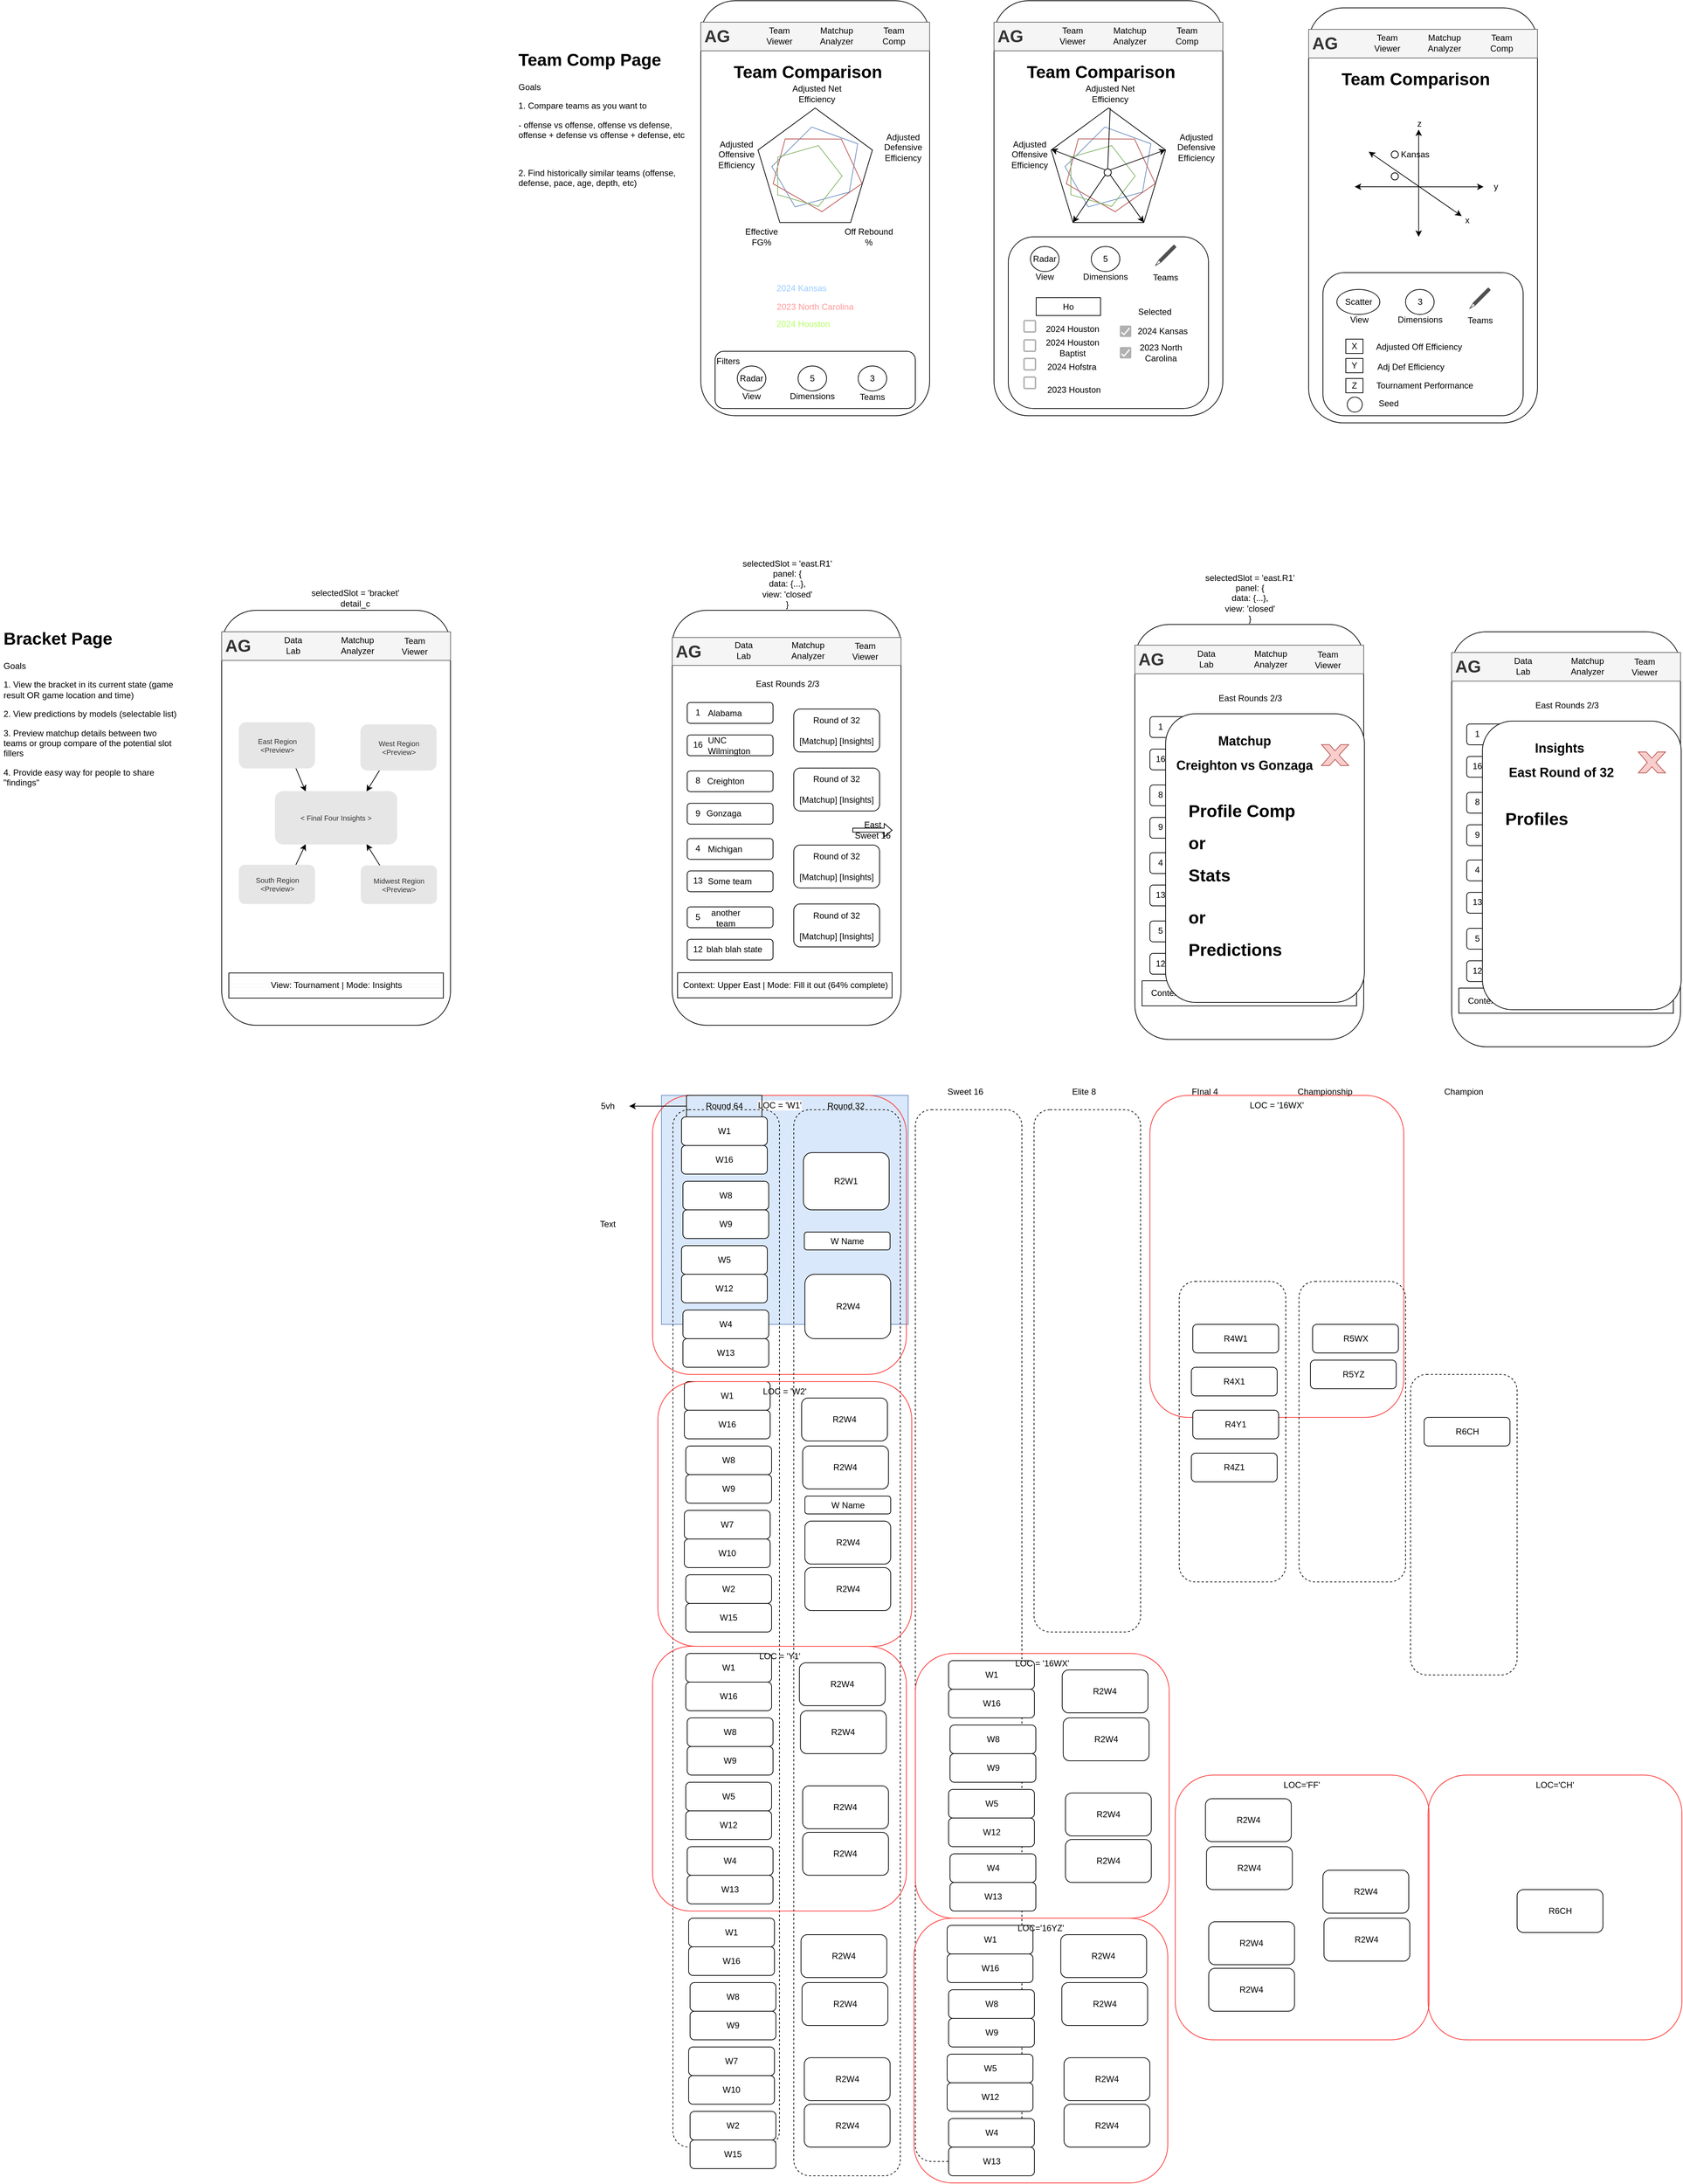 <mxfile>
    <diagram id="AZbJS2ovW1byvKvDDPPj" name="Page-1">
        <mxGraphModel dx="558" dy="443" grid="1" gridSize="10" guides="1" tooltips="1" connect="1" arrows="1" fold="1" page="1" pageScale="1" pageWidth="850" pageHeight="1100" math="0" shadow="0">
            <root>
                <mxCell id="0"/>
                <mxCell id="1" parent="0"/>
                <mxCell id="601" value="" style="rounded=0;whiteSpace=wrap;html=1;labelBackgroundColor=#0000FF;labelBorderColor=#0000FF;fillColor=#dae8fc;strokeColor=#6c8ebf;" vertex="1" parent="1">
                    <mxGeometry x="1085" y="1900" width="345" height="320" as="geometry"/>
                </mxCell>
                <mxCell id="513" value="LOC = &#39;W1&#39;" style="rounded=1;whiteSpace=wrap;html=1;fillColor=none;strokeColor=#FF3333;verticalAlign=top;labelBackgroundColor=default;" vertex="1" parent="1">
                    <mxGeometry x="1072.5" y="1900" width="355" height="390" as="geometry"/>
                </mxCell>
                <mxCell id="593" value="LOC=&#39;FF&#39;" style="rounded=1;whiteSpace=wrap;html=1;fillColor=none;strokeColor=#FF3333;verticalAlign=top;" vertex="1" parent="1">
                    <mxGeometry x="1803.44" y="2850" width="355" height="370" as="geometry"/>
                </mxCell>
                <mxCell id="450" value="LOC = &#39;16WX&#39;" style="rounded=1;whiteSpace=wrap;html=1;fillColor=none;strokeColor=#FF3333;verticalAlign=top;" vertex="1" parent="1">
                    <mxGeometry x="1768" y="1900" width="355" height="450" as="geometry"/>
                </mxCell>
                <mxCell id="126" value="" style="rounded=1;whiteSpace=wrap;html=1;" parent="1" vertex="1">
                    <mxGeometry x="1550" y="370" width="320" height="580" as="geometry"/>
                </mxCell>
                <mxCell id="133" value="" style="whiteSpace=wrap;html=1;shape=mxgraph.basic.pentagon;rounded=0;" parent="1" vertex="1">
                    <mxGeometry x="1630" y="520" width="160" height="160" as="geometry"/>
                </mxCell>
                <mxCell id="2" value="" style="rounded=1;whiteSpace=wrap;html=1;" parent="1" vertex="1">
                    <mxGeometry x="470" y="1222" width="320" height="580" as="geometry"/>
                </mxCell>
                <mxCell id="4" value="&lt;h1&gt;AG&amp;nbsp; &amp;nbsp;&lt;/h1&gt;" style="text;html=1;strokeColor=#666666;fillColor=#f5f5f5;spacing=5;spacingTop=-20;whiteSpace=wrap;overflow=hidden;rounded=0;fontColor=#333333;" parent="1" vertex="1">
                    <mxGeometry x="470" y="1252" width="320" height="40" as="geometry"/>
                </mxCell>
                <mxCell id="5" value="Team Viewer" style="text;html=1;strokeColor=none;fillColor=none;align=center;verticalAlign=middle;whiteSpace=wrap;rounded=0;" parent="1" vertex="1">
                    <mxGeometry x="710" y="1257" width="60" height="30" as="geometry"/>
                </mxCell>
                <mxCell id="6" value="Matchup Analyzer" style="text;html=1;strokeColor=none;fillColor=none;align=center;verticalAlign=middle;whiteSpace=wrap;rounded=0;" parent="1" vertex="1">
                    <mxGeometry x="630" y="1256" width="60" height="30" as="geometry"/>
                </mxCell>
                <mxCell id="7" value="Data&lt;div&gt;Lab&lt;/div&gt;" style="text;html=1;strokeColor=none;fillColor=none;align=center;verticalAlign=middle;whiteSpace=wrap;rounded=0;" parent="1" vertex="1">
                    <mxGeometry x="540" y="1256" width="60" height="30" as="geometry"/>
                </mxCell>
                <mxCell id="13" value="selectedSlot = &#39;bracket&#39;&lt;br&gt;detail_c" style="text;html=1;strokeColor=none;fillColor=none;align=center;verticalAlign=middle;whiteSpace=wrap;rounded=0;" parent="1" vertex="1">
                    <mxGeometry x="587" y="1190" width="140" height="30" as="geometry"/>
                </mxCell>
                <mxCell id="19" value="" style="rounded=1;whiteSpace=wrap;html=1;" parent="1" vertex="1">
                    <mxGeometry x="1100" y="1222" width="320" height="580" as="geometry"/>
                </mxCell>
                <mxCell id="28" value="selectedSlot = &#39;east.R1&#39;&lt;div&gt;panel: {&lt;/div&gt;&lt;div&gt;data: {...},&lt;/div&gt;&lt;div&gt;view: &#39;closed&#39;&lt;/div&gt;&lt;div&gt;}&lt;/div&gt;" style="text;html=1;strokeColor=none;fillColor=none;align=center;verticalAlign=middle;whiteSpace=wrap;rounded=0;" parent="1" vertex="1">
                    <mxGeometry x="1191" y="1170" width="140" height="30" as="geometry"/>
                </mxCell>
                <mxCell id="33" value="" style="rounded=1;whiteSpace=wrap;html=1;" parent="1" vertex="1">
                    <mxGeometry x="1121" y="1350.92" width="120" height="29.08" as="geometry"/>
                </mxCell>
                <mxCell id="37" value="Round of 32&lt;div&gt;&lt;font color=&quot;#000000&quot;&gt;&lt;br&gt;&lt;/font&gt;&lt;div&gt;[Matchup] [Insights]&lt;/div&gt;&lt;/div&gt;" style="rounded=1;whiteSpace=wrap;html=1;" parent="1" vertex="1">
                    <mxGeometry x="1270" y="1360" width="120" height="60" as="geometry"/>
                </mxCell>
                <mxCell id="39" value="1" style="text;html=1;strokeColor=none;fillColor=none;align=center;verticalAlign=middle;whiteSpace=wrap;rounded=0;" parent="1" vertex="1">
                    <mxGeometry x="1121" y="1349.92" width="30" height="30" as="geometry"/>
                </mxCell>
                <mxCell id="40" value="Alabama" style="text;html=1;strokeColor=none;fillColor=none;align=left;verticalAlign=middle;whiteSpace=wrap;rounded=0;" parent="1" vertex="1">
                    <mxGeometry x="1148" y="1350.92" width="60" height="30" as="geometry"/>
                </mxCell>
                <mxCell id="43" value="East Rounds 2/3" style="text;html=1;strokeColor=none;fillColor=none;align=center;verticalAlign=middle;whiteSpace=wrap;rounded=0;" parent="1" vertex="1">
                    <mxGeometry x="1210.5" y="1310" width="101" height="30" as="geometry"/>
                </mxCell>
                <mxCell id="70" value="" style="rounded=1;whiteSpace=wrap;html=1;" parent="1" vertex="1">
                    <mxGeometry x="1140" y="370" width="320" height="580" as="geometry"/>
                </mxCell>
                <mxCell id="71" value="&lt;h1&gt;AG&amp;nbsp; &amp;nbsp;&lt;/h1&gt;" style="text;html=1;strokeColor=#666666;fillColor=#f5f5f5;spacing=5;spacingTop=-20;whiteSpace=wrap;overflow=hidden;rounded=0;fontColor=#333333;" parent="1" vertex="1">
                    <mxGeometry x="1140" y="400" width="320" height="40" as="geometry"/>
                </mxCell>
                <mxCell id="72" value="Team Viewer" style="text;html=1;strokeColor=none;fillColor=none;align=center;verticalAlign=middle;whiteSpace=wrap;rounded=0;" parent="1" vertex="1">
                    <mxGeometry x="1220" y="404" width="60" height="30" as="geometry"/>
                </mxCell>
                <mxCell id="73" value="Matchup Analyzer" style="text;html=1;strokeColor=none;fillColor=none;align=center;verticalAlign=middle;whiteSpace=wrap;rounded=0;" parent="1" vertex="1">
                    <mxGeometry x="1300" y="404" width="60" height="30" as="geometry"/>
                </mxCell>
                <mxCell id="74" value="Team Comp" style="text;html=1;strokeColor=none;fillColor=none;align=center;verticalAlign=middle;whiteSpace=wrap;rounded=0;" parent="1" vertex="1">
                    <mxGeometry x="1380" y="404" width="60" height="30" as="geometry"/>
                </mxCell>
                <mxCell id="75" value="Filters" style="rounded=1;whiteSpace=wrap;html=1;verticalAlign=top;align=left;" parent="1" vertex="1">
                    <mxGeometry x="1160" y="860" width="280" height="80" as="geometry"/>
                </mxCell>
                <mxCell id="76" value="Dimensions" style="text;html=1;strokeColor=none;fillColor=none;align=center;verticalAlign=middle;whiteSpace=wrap;rounded=0;" parent="1" vertex="1">
                    <mxGeometry x="1266" y="908" width="60" height="30" as="geometry"/>
                </mxCell>
                <mxCell id="94" value="&lt;h1 style=&quot;border-color: var(--border-color);&quot;&gt;Team Comp Page&lt;/h1&gt;&lt;h1&gt;&lt;p style=&quot;border-color: var(--border-color); font-size: 12px; font-weight: 400;&quot;&gt;Goals&lt;/p&gt;&lt;p style=&quot;border-color: var(--border-color); font-size: 12px; font-weight: 400;&quot;&gt;1. Compare teams as you want to&lt;/p&gt;&lt;p style=&quot;border-color: var(--border-color); font-size: 12px; font-weight: 400;&quot;&gt;- offense vs offense,&amp;nbsp;&lt;span style=&quot;background-color: initial;&quot;&gt;offense vs defense, offense + defense vs offense + defense, etc&lt;/span&gt;&lt;/p&gt;&lt;p style=&quot;border-color: var(--border-color); font-size: 12px; font-weight: 400;&quot;&gt;&lt;span style=&quot;background-color: initial;&quot;&gt;&lt;br&gt;&lt;/span&gt;&lt;/p&gt;&lt;p style=&quot;border-color: var(--border-color); font-size: 12px; font-weight: 400;&quot;&gt;&lt;span style=&quot;background-color: initial;&quot;&gt;2. Find historically similar teams (offense, defense, pace, age, depth, etc)&lt;/span&gt;&lt;/p&gt;&lt;p style=&quot;border-color: var(--border-color); font-size: 12px; font-weight: 400;&quot;&gt;&lt;span style=&quot;background-color: initial;&quot;&gt;&lt;br&gt;&lt;/span&gt;&lt;/p&gt;&lt;p style=&quot;border-color: var(--border-color); font-size: 12px; font-weight: 400;&quot;&gt;&lt;span style=&quot;background-color: initial;&quot;&gt;&lt;br&gt;&lt;/span&gt;&lt;/p&gt;&lt;/h1&gt;" style="text;html=1;strokeColor=none;fillColor=none;spacing=5;spacingTop=-20;whiteSpace=wrap;overflow=hidden;rounded=0;" parent="1" vertex="1">
                    <mxGeometry x="880" y="433" width="250" height="570" as="geometry"/>
                </mxCell>
                <mxCell id="100" value="" style="whiteSpace=wrap;html=1;shape=mxgraph.basic.pentagon;rounded=0;" parent="1" vertex="1">
                    <mxGeometry x="1220" y="520" width="160" height="160" as="geometry"/>
                </mxCell>
                <mxCell id="101" value="View: Tournament | Mode: Insights" style="verticalLabelPosition=middle;verticalAlign=middle;html=1;shape=mxgraph.basic.patternFillRect;fillStyle=hor;step=5;fillStrokeWidth=0.2;fillStrokeColor=#dddddd;rounded=0;labelPosition=center;align=center;" parent="1" vertex="1">
                    <mxGeometry x="480" y="1728.88" width="300" height="35.13" as="geometry"/>
                </mxCell>
                <mxCell id="104" value="Teams" style="text;html=1;strokeColor=none;fillColor=none;align=center;verticalAlign=middle;whiteSpace=wrap;rounded=0;" parent="1" vertex="1">
                    <mxGeometry x="1350" y="908" width="60" height="32" as="geometry"/>
                </mxCell>
                <mxCell id="105" value="5" style="ellipse;whiteSpace=wrap;html=1;rounded=0;" parent="1" vertex="1">
                    <mxGeometry x="1276" y="880.5" width="40" height="35" as="geometry"/>
                </mxCell>
                <mxCell id="106" value="3" style="ellipse;whiteSpace=wrap;html=1;rounded=0;" parent="1" vertex="1">
                    <mxGeometry x="1360" y="880.5" width="40" height="35" as="geometry"/>
                </mxCell>
                <mxCell id="107" value="" style="whiteSpace=wrap;html=1;shape=mxgraph.basic.pentagon;rounded=0;rotation=60;fillColor=none;strokeColor=#6c8ebf;" parent="1" vertex="1">
                    <mxGeometry x="1255" y="540" width="105" height="120" as="geometry"/>
                </mxCell>
                <mxCell id="108" value="" style="whiteSpace=wrap;html=1;shape=mxgraph.basic.pentagon;rounded=0;rotation=105;fillColor=none;strokeColor=#b85450;" parent="1" vertex="1">
                    <mxGeometry x="1255" y="550" width="105" height="120" as="geometry"/>
                </mxCell>
                <mxCell id="109" value="" style="whiteSpace=wrap;html=1;shape=mxgraph.basic.pentagon;rounded=0;rotation=90;fillColor=none;strokeColor=#82b366;" parent="1" vertex="1">
                    <mxGeometry x="1250" y="570" width="85" height="90" as="geometry"/>
                </mxCell>
                <mxCell id="110" value="&lt;h1&gt;Team Comparison&lt;/h1&gt;" style="text;html=1;strokeColor=none;fillColor=none;spacing=5;spacingTop=-20;whiteSpace=wrap;overflow=hidden;rounded=0;" parent="1" vertex="1">
                    <mxGeometry x="1181" y="450" width="230" height="120" as="geometry"/>
                </mxCell>
                <mxCell id="111" value="Adjusted Offensive Efficiency" style="text;html=1;strokeColor=none;fillColor=none;align=center;verticalAlign=middle;whiteSpace=wrap;rounded=0;" parent="1" vertex="1">
                    <mxGeometry x="1160" y="570" width="60" height="30" as="geometry"/>
                </mxCell>
                <mxCell id="112" value="Adjusted Defensive Efficiency" style="text;html=1;strokeColor=none;fillColor=none;align=center;verticalAlign=middle;whiteSpace=wrap;rounded=0;" parent="1" vertex="1">
                    <mxGeometry x="1393.44" y="560" width="60" height="30" as="geometry"/>
                </mxCell>
                <mxCell id="113" value="Off Rebound %" style="text;html=1;strokeColor=none;fillColor=none;align=center;verticalAlign=middle;whiteSpace=wrap;rounded=0;" parent="1" vertex="1">
                    <mxGeometry x="1340" y="680" width="70" height="40" as="geometry"/>
                </mxCell>
                <mxCell id="114" value="Effective FG%" style="text;html=1;strokeColor=none;fillColor=none;align=center;verticalAlign=middle;whiteSpace=wrap;rounded=0;" parent="1" vertex="1">
                    <mxGeometry x="1190" y="680" width="70" height="40" as="geometry"/>
                </mxCell>
                <mxCell id="115" value="Adjusted Net Efficiency" style="text;html=1;strokeColor=none;fillColor=none;align=center;verticalAlign=middle;whiteSpace=wrap;rounded=0;" parent="1" vertex="1">
                    <mxGeometry x="1260" y="480" width="85" height="40" as="geometry"/>
                </mxCell>
                <mxCell id="116" value="2024 Kansas" style="text;html=1;align=left;verticalAlign=middle;whiteSpace=wrap;rounded=0;fontColor=#99CCFF;" parent="1" vertex="1">
                    <mxGeometry x="1243.5" y="757" width="98" height="30" as="geometry"/>
                </mxCell>
                <mxCell id="117" value="2023 North Carolina" style="text;html=1;strokeColor=none;fillColor=none;align=center;verticalAlign=middle;whiteSpace=wrap;rounded=0;fontColor=#FF9999;" parent="1" vertex="1">
                    <mxGeometry x="1245" y="780" width="110" height="35" as="geometry"/>
                </mxCell>
                <mxCell id="118" value="2024 Houston" style="text;html=1;strokeColor=none;fillColor=none;align=left;verticalAlign=middle;whiteSpace=wrap;rounded=0;fontColor=#B3FF66;" parent="1" vertex="1">
                    <mxGeometry x="1243.5" y="807" width="110" height="30" as="geometry"/>
                </mxCell>
                <mxCell id="124" value="View" style="text;html=1;strokeColor=none;fillColor=none;align=center;verticalAlign=middle;whiteSpace=wrap;rounded=0;" parent="1" vertex="1">
                    <mxGeometry x="1181" y="908" width="60" height="30" as="geometry"/>
                </mxCell>
                <mxCell id="125" value="Radar" style="ellipse;whiteSpace=wrap;html=1;rounded=0;" parent="1" vertex="1">
                    <mxGeometry x="1191" y="880.5" width="40" height="35" as="geometry"/>
                </mxCell>
                <mxCell id="127" value="&lt;h1&gt;AG&amp;nbsp; &amp;nbsp;&lt;/h1&gt;" style="text;html=1;strokeColor=#666666;fillColor=#f5f5f5;spacing=5;spacingTop=-20;whiteSpace=wrap;overflow=hidden;rounded=0;fontColor=#333333;" parent="1" vertex="1">
                    <mxGeometry x="1550" y="400" width="320" height="40" as="geometry"/>
                </mxCell>
                <mxCell id="128" value="Team Viewer" style="text;html=1;strokeColor=none;fillColor=none;align=center;verticalAlign=middle;whiteSpace=wrap;rounded=0;" parent="1" vertex="1">
                    <mxGeometry x="1630" y="404" width="60" height="30" as="geometry"/>
                </mxCell>
                <mxCell id="129" value="Matchup Analyzer" style="text;html=1;strokeColor=none;fillColor=none;align=center;verticalAlign=middle;whiteSpace=wrap;rounded=0;" parent="1" vertex="1">
                    <mxGeometry x="1710" y="404" width="60" height="30" as="geometry"/>
                </mxCell>
                <mxCell id="130" value="Team Comp" style="text;html=1;strokeColor=none;fillColor=none;align=center;verticalAlign=middle;whiteSpace=wrap;rounded=0;" parent="1" vertex="1">
                    <mxGeometry x="1790" y="404" width="60" height="30" as="geometry"/>
                </mxCell>
                <mxCell id="131" value="" style="rounded=1;whiteSpace=wrap;html=1;verticalAlign=top;align=left;" parent="1" vertex="1">
                    <mxGeometry x="1570" y="700" width="280" height="240" as="geometry"/>
                </mxCell>
                <mxCell id="132" value="Dimensions" style="text;html=1;strokeColor=none;fillColor=none;align=center;verticalAlign=middle;whiteSpace=wrap;rounded=0;" parent="1" vertex="1">
                    <mxGeometry x="1676" y="741" width="60" height="30" as="geometry"/>
                </mxCell>
                <mxCell id="134" value="Teams" style="text;html=1;strokeColor=none;fillColor=none;align=center;verticalAlign=middle;whiteSpace=wrap;rounded=0;" parent="1" vertex="1">
                    <mxGeometry x="1760" y="741" width="60" height="32" as="geometry"/>
                </mxCell>
                <mxCell id="135" value="5" style="ellipse;whiteSpace=wrap;html=1;rounded=0;" parent="1" vertex="1">
                    <mxGeometry x="1686" y="713.5" width="40" height="35" as="geometry"/>
                </mxCell>
                <mxCell id="137" value="" style="whiteSpace=wrap;html=1;shape=mxgraph.basic.pentagon;rounded=0;rotation=60;fillColor=none;strokeColor=#6c8ebf;" parent="1" vertex="1">
                    <mxGeometry x="1665" y="540" width="105" height="120" as="geometry"/>
                </mxCell>
                <mxCell id="138" value="" style="whiteSpace=wrap;html=1;shape=mxgraph.basic.pentagon;rounded=0;rotation=105;fillColor=none;strokeColor=#b85450;" parent="1" vertex="1">
                    <mxGeometry x="1665" y="550" width="105" height="120" as="geometry"/>
                </mxCell>
                <mxCell id="139" value="" style="whiteSpace=wrap;html=1;shape=mxgraph.basic.pentagon;rounded=0;rotation=90;fillColor=none;strokeColor=#82b366;" parent="1" vertex="1">
                    <mxGeometry x="1660" y="570" width="85" height="90" as="geometry"/>
                </mxCell>
                <mxCell id="140" value="&lt;h1&gt;Team Comparison&lt;/h1&gt;" style="text;html=1;strokeColor=none;fillColor=none;spacing=5;spacingTop=-20;whiteSpace=wrap;overflow=hidden;rounded=0;" parent="1" vertex="1">
                    <mxGeometry x="1591" y="450" width="230" height="120" as="geometry"/>
                </mxCell>
                <mxCell id="141" value="Adjusted Offensive Efficiency" style="text;html=1;strokeColor=none;fillColor=none;align=center;verticalAlign=middle;whiteSpace=wrap;rounded=0;" parent="1" vertex="1">
                    <mxGeometry x="1570" y="570" width="60" height="30" as="geometry"/>
                </mxCell>
                <mxCell id="142" value="Adjusted Defensive Efficiency" style="text;html=1;strokeColor=none;fillColor=none;align=center;verticalAlign=middle;whiteSpace=wrap;rounded=0;" parent="1" vertex="1">
                    <mxGeometry x="1803.44" y="560" width="60" height="30" as="geometry"/>
                </mxCell>
                <mxCell id="145" value="Adjusted Net Efficiency" style="text;html=1;strokeColor=none;fillColor=none;align=center;verticalAlign=middle;whiteSpace=wrap;rounded=0;" parent="1" vertex="1">
                    <mxGeometry x="1670" y="480" width="85" height="40" as="geometry"/>
                </mxCell>
                <mxCell id="149" value="View" style="text;html=1;strokeColor=none;fillColor=none;align=center;verticalAlign=middle;whiteSpace=wrap;rounded=0;" parent="1" vertex="1">
                    <mxGeometry x="1591" y="741" width="60" height="30" as="geometry"/>
                </mxCell>
                <mxCell id="150" value="Radar" style="ellipse;whiteSpace=wrap;html=1;rounded=0;" parent="1" vertex="1">
                    <mxGeometry x="1601" y="713.5" width="40" height="35" as="geometry"/>
                </mxCell>
                <mxCell id="152" value="" style="sketch=0;pointerEvents=1;shadow=0;dashed=0;html=1;strokeColor=none;fillColor=#505050;labelPosition=center;verticalLabelPosition=bottom;verticalAlign=top;outlineConnect=0;align=center;shape=mxgraph.office.concepts.writing_pencil;rounded=0;fontColor=#B3FF66;" parent="1" vertex="1">
                    <mxGeometry x="1775" y="711" width="30" height="30" as="geometry"/>
                </mxCell>
                <mxCell id="155" value="2024 Kansas" style="text;html=1;strokeColor=none;fillColor=none;align=center;verticalAlign=middle;whiteSpace=wrap;rounded=0;fontColor=#000000;" parent="1" vertex="1">
                    <mxGeometry x="1731" y="817" width="110" height="30" as="geometry"/>
                </mxCell>
                <mxCell id="156" value="2023 North Carolina" style="text;html=1;strokeColor=none;fillColor=none;align=center;verticalAlign=middle;whiteSpace=wrap;rounded=0;fontColor=#000000;" parent="1" vertex="1">
                    <mxGeometry x="1747" y="847" width="73" height="30" as="geometry"/>
                </mxCell>
                <mxCell id="157" value="" style="dashed=0;labelPosition=right;align=left;shape=mxgraph.gmdl.checkbox;strokeColor=none;fillColor=#B0B0B0;strokeWidth=2;aspect=fixed;sketch=0;rounded=0;fontColor=#000000;" parent="1" vertex="1">
                    <mxGeometry x="1726" y="824" width="16" height="16" as="geometry"/>
                </mxCell>
                <mxCell id="158" value="" style="dashed=0;labelPosition=right;align=left;shape=mxgraph.gmdl.checkbox;strokeColor=none;fillColor=#B0B0B0;strokeWidth=2;aspect=fixed;sketch=0;rounded=0;fontColor=#000000;" parent="1" vertex="1">
                    <mxGeometry x="1726" y="854" width="16" height="16" as="geometry"/>
                </mxCell>
                <mxCell id="159" value="" style="dashed=0;labelPosition=right;align=left;shape=mxgraph.gmdl.checkbox;strokeColor=#B0B0B0;fillColor=none;strokeWidth=2;aspect=fixed;sketch=0;rounded=0;fontColor=#000000;" parent="1" vertex="1">
                    <mxGeometry x="1592" y="817" width="16" height="16" as="geometry"/>
                </mxCell>
                <mxCell id="160" value="" style="dashed=0;labelPosition=right;align=left;shape=mxgraph.gmdl.checkbox;strokeColor=#B0B0B0;fillColor=none;strokeWidth=2;aspect=fixed;sketch=0;rounded=0;fontColor=#000000;" parent="1" vertex="1">
                    <mxGeometry x="1592" y="844" width="16" height="16" as="geometry"/>
                </mxCell>
                <mxCell id="161" value="" style="dashed=0;labelPosition=right;align=left;shape=mxgraph.gmdl.checkbox;strokeColor=#B0B0B0;fillColor=none;strokeWidth=2;aspect=fixed;sketch=0;rounded=0;fontColor=#000000;" parent="1" vertex="1">
                    <mxGeometry x="1592" y="870" width="16" height="16" as="geometry"/>
                </mxCell>
                <mxCell id="162" value="" style="dashed=0;labelPosition=right;align=left;shape=mxgraph.gmdl.checkbox;strokeColor=#B0B0B0;fillColor=none;strokeWidth=2;aspect=fixed;sketch=0;rounded=0;fontColor=#000000;" parent="1" vertex="1">
                    <mxGeometry x="1592" y="896" width="16" height="16" as="geometry"/>
                </mxCell>
                <mxCell id="164" value="Selected" style="text;html=1;strokeColor=none;fillColor=none;align=center;verticalAlign=middle;whiteSpace=wrap;rounded=0;fontColor=#000000;" parent="1" vertex="1">
                    <mxGeometry x="1720" y="790" width="110" height="30" as="geometry"/>
                </mxCell>
                <mxCell id="165" value="Ho" style="text;html=1;strokeColor=default;fillColor=none;align=center;verticalAlign=middle;whiteSpace=wrap;rounded=0;fontColor=#000000;" parent="1" vertex="1">
                    <mxGeometry x="1609" y="785" width="90" height="25" as="geometry"/>
                </mxCell>
                <mxCell id="166" value="2024 Houston" style="text;html=1;strokeColor=none;fillColor=none;align=center;verticalAlign=middle;whiteSpace=wrap;rounded=0;fontColor=#000000;" parent="1" vertex="1">
                    <mxGeometry x="1605" y="814" width="110" height="30" as="geometry"/>
                </mxCell>
                <mxCell id="167" value="2024 Houston Baptist" style="text;html=1;strokeColor=none;fillColor=none;align=center;verticalAlign=middle;whiteSpace=wrap;rounded=0;fontColor=#000000;" parent="1" vertex="1">
                    <mxGeometry x="1605" y="840" width="110" height="30" as="geometry"/>
                </mxCell>
                <mxCell id="168" value="2024 Hofstra" style="text;html=1;strokeColor=none;fillColor=none;align=center;verticalAlign=middle;whiteSpace=wrap;rounded=0;fontColor=#000000;" parent="1" vertex="1">
                    <mxGeometry x="1604" y="867" width="110" height="30" as="geometry"/>
                </mxCell>
                <mxCell id="169" value="2023 Houston" style="text;html=1;strokeColor=none;fillColor=none;align=center;verticalAlign=middle;whiteSpace=wrap;rounded=0;fontColor=#000000;" parent="1" vertex="1">
                    <mxGeometry x="1607" y="897" width="110" height="33" as="geometry"/>
                </mxCell>
                <mxCell id="180" style="edgeStyle=none;html=1;exitX=0.75;exitY=1;exitDx=0;exitDy=0;entryX=0.25;entryY=0;entryDx=0;entryDy=0;" parent="1" source="170" target="176" edge="1">
                    <mxGeometry relative="1" as="geometry"/>
                </mxCell>
                <mxCell id="170" value="East Region&lt;div&gt;&amp;lt;Preview&amp;gt;&lt;/div&gt;" style="rounded=1;html=1;shadow=0;dashed=0;whiteSpace=wrap;fontSize=10;fillColor=#E6E6E6;align=center;strokeColor=#E6E6E6;fontColor=#333333;" parent="1" vertex="1">
                    <mxGeometry x="494.5" y="1379" width="105.5" height="63.44" as="geometry"/>
                </mxCell>
                <mxCell id="181" style="edgeStyle=none;html=1;exitX=0.25;exitY=1;exitDx=0;exitDy=0;entryX=0.75;entryY=0;entryDx=0;entryDy=0;" parent="1" source="171" target="176" edge="1">
                    <mxGeometry relative="1" as="geometry"/>
                </mxCell>
                <mxCell id="171" value="West Region&lt;div&gt;&amp;lt;Preview&amp;gt;&lt;/div&gt;" style="rounded=1;html=1;shadow=0;dashed=0;whiteSpace=wrap;fontSize=10;fillColor=#E6E6E6;align=center;strokeColor=#E6E6E6;fontColor=#333333;" parent="1" vertex="1">
                    <mxGeometry x="664.5" y="1382" width="105.5" height="63.44" as="geometry"/>
                </mxCell>
                <mxCell id="178" style="edgeStyle=none;html=1;exitX=0.75;exitY=0;exitDx=0;exitDy=0;entryX=0.25;entryY=1;entryDx=0;entryDy=0;" parent="1" source="172" target="176" edge="1">
                    <mxGeometry relative="1" as="geometry"/>
                </mxCell>
                <mxCell id="172" value="South Region&lt;div&gt;&amp;lt;Preview&amp;gt;&lt;/div&gt;" style="rounded=1;html=1;shadow=0;dashed=0;whiteSpace=wrap;fontSize=10;fillColor=#E6E6E6;align=center;strokeColor=#E6E6E6;fontColor=#333333;" parent="1" vertex="1">
                    <mxGeometry x="494.5" y="1578.12" width="105.5" height="53.88" as="geometry"/>
                </mxCell>
                <mxCell id="179" style="edgeStyle=none;html=1;exitX=0.25;exitY=0;exitDx=0;exitDy=0;entryX=0.75;entryY=1;entryDx=0;entryDy=0;" parent="1" source="173" target="176" edge="1">
                    <mxGeometry relative="1" as="geometry"/>
                </mxCell>
                <mxCell id="173" value="Midwest Region&lt;br&gt;&amp;lt;Preview&amp;gt;" style="rounded=1;html=1;shadow=0;dashed=0;whiteSpace=wrap;fontSize=10;fillColor=#E6E6E6;align=center;strokeColor=#E6E6E6;fontColor=#333333;" parent="1" vertex="1">
                    <mxGeometry x="665" y="1579" width="105.5" height="53" as="geometry"/>
                </mxCell>
                <mxCell id="176" value="&amp;lt; Final Four Insights &amp;gt;" style="rounded=1;html=1;shadow=0;dashed=0;whiteSpace=wrap;fontSize=10;fillColor=#E6E6E6;align=center;strokeColor=#E6E6E6;fontColor=#333333;" parent="1" vertex="1">
                    <mxGeometry x="545" y="1475.28" width="170" height="73.44" as="geometry"/>
                </mxCell>
                <mxCell id="182" value="" style="rounded=1;whiteSpace=wrap;html=1;" parent="1" vertex="1">
                    <mxGeometry x="1990" y="380" width="320" height="580" as="geometry"/>
                </mxCell>
                <mxCell id="184" value="&lt;h1&gt;AG&amp;nbsp; &amp;nbsp;&lt;/h1&gt;" style="text;html=1;strokeColor=#666666;fillColor=#f5f5f5;spacing=5;spacingTop=-20;whiteSpace=wrap;overflow=hidden;rounded=0;fontColor=#333333;" parent="1" vertex="1">
                    <mxGeometry x="1990" y="410" width="320" height="40" as="geometry"/>
                </mxCell>
                <mxCell id="185" value="Team Viewer" style="text;html=1;strokeColor=none;fillColor=none;align=center;verticalAlign=middle;whiteSpace=wrap;rounded=0;" parent="1" vertex="1">
                    <mxGeometry x="2070" y="414" width="60" height="30" as="geometry"/>
                </mxCell>
                <mxCell id="186" value="Matchup Analyzer" style="text;html=1;strokeColor=none;fillColor=none;align=center;verticalAlign=middle;whiteSpace=wrap;rounded=0;" parent="1" vertex="1">
                    <mxGeometry x="2150" y="414" width="60" height="30" as="geometry"/>
                </mxCell>
                <mxCell id="187" value="Team Comp" style="text;html=1;strokeColor=none;fillColor=none;align=center;verticalAlign=middle;whiteSpace=wrap;rounded=0;" parent="1" vertex="1">
                    <mxGeometry x="2230" y="414" width="60" height="30" as="geometry"/>
                </mxCell>
                <mxCell id="188" value="" style="rounded=1;whiteSpace=wrap;html=1;verticalAlign=top;align=left;" parent="1" vertex="1">
                    <mxGeometry x="2010" y="750" width="280" height="200" as="geometry"/>
                </mxCell>
                <mxCell id="189" value="Dimensions" style="text;html=1;strokeColor=none;fillColor=none;align=center;verticalAlign=middle;whiteSpace=wrap;rounded=0;" parent="1" vertex="1">
                    <mxGeometry x="2115.5" y="801" width="60" height="30" as="geometry"/>
                </mxCell>
                <mxCell id="190" value="Teams" style="text;html=1;strokeColor=none;fillColor=none;align=center;verticalAlign=middle;whiteSpace=wrap;rounded=0;" parent="1" vertex="1">
                    <mxGeometry x="2199.5" y="801" width="60" height="32" as="geometry"/>
                </mxCell>
                <mxCell id="191" value="3" style="ellipse;whiteSpace=wrap;html=1;rounded=0;" parent="1" vertex="1">
                    <mxGeometry x="2125.5" y="773.5" width="40" height="35" as="geometry"/>
                </mxCell>
                <mxCell id="195" value="&lt;h1&gt;Team Comparison&lt;/h1&gt;" style="text;html=1;strokeColor=none;fillColor=none;spacing=5;spacingTop=-20;whiteSpace=wrap;overflow=hidden;rounded=0;" parent="1" vertex="1">
                    <mxGeometry x="2031" y="460" width="230" height="40" as="geometry"/>
                </mxCell>
                <mxCell id="199" value="View" style="text;html=1;strokeColor=none;fillColor=none;align=center;verticalAlign=middle;whiteSpace=wrap;rounded=0;" parent="1" vertex="1">
                    <mxGeometry x="2030.5" y="801" width="60" height="30" as="geometry"/>
                </mxCell>
                <mxCell id="200" value="Scatter" style="ellipse;whiteSpace=wrap;html=1;rounded=0;" parent="1" vertex="1">
                    <mxGeometry x="2029.5" y="773.5" width="60" height="35" as="geometry"/>
                </mxCell>
                <mxCell id="201" value="" style="sketch=0;pointerEvents=1;shadow=0;dashed=0;html=1;strokeColor=none;fillColor=#505050;labelPosition=center;verticalLabelPosition=bottom;verticalAlign=top;outlineConnect=0;align=center;shape=mxgraph.office.concepts.writing_pencil;rounded=0;fontColor=#B3FF66;" parent="1" vertex="1">
                    <mxGeometry x="2214.5" y="771" width="30" height="30" as="geometry"/>
                </mxCell>
                <mxCell id="203" value="Adj Def Efficiency" style="text;html=1;strokeColor=none;fillColor=none;align=center;verticalAlign=middle;whiteSpace=wrap;rounded=0;fontColor=#000000;" parent="1" vertex="1">
                    <mxGeometry x="2066.25" y="867.25" width="133.5" height="30" as="geometry"/>
                </mxCell>
                <mxCell id="216" value="Tournament Performance" style="text;html=1;strokeColor=none;fillColor=none;align=center;verticalAlign=middle;whiteSpace=wrap;rounded=0;fontColor=#000000;" parent="1" vertex="1">
                    <mxGeometry x="2065.5" y="893" width="172.5" height="30" as="geometry"/>
                </mxCell>
                <mxCell id="217" value="Adjusted Off Efficiency" style="text;html=1;strokeColor=none;fillColor=none;align=center;verticalAlign=middle;whiteSpace=wrap;rounded=0;fontColor=#000000;" parent="1" vertex="1">
                    <mxGeometry x="2064.25" y="838.75" width="160.5" height="30" as="geometry"/>
                </mxCell>
                <mxCell id="219" value="Z" style="rounded=0;whiteSpace=wrap;html=1;" parent="1" vertex="1">
                    <mxGeometry x="2042" y="898" width="24" height="20" as="geometry"/>
                </mxCell>
                <mxCell id="220" value="Y" style="rounded=0;whiteSpace=wrap;html=1;" parent="1" vertex="1">
                    <mxGeometry x="2042" y="870" width="24" height="20" as="geometry"/>
                </mxCell>
                <mxCell id="221" value="X" style="rounded=0;whiteSpace=wrap;html=1;" parent="1" vertex="1">
                    <mxGeometry x="2042" y="843" width="24" height="20" as="geometry"/>
                </mxCell>
                <mxCell id="222" value="" style="endArrow=classic;startArrow=classic;html=1;exitX=0.813;exitY=0.368;exitDx=0;exitDy=0;exitPerimeter=0;" parent="1" edge="1">
                    <mxGeometry width="50" height="50" relative="1" as="geometry">
                        <mxPoint x="2234.58" y="630.11" as="sourcePoint"/>
                        <mxPoint x="2054.42" y="630.003" as="targetPoint"/>
                    </mxGeometry>
                </mxCell>
                <mxCell id="224" value="" style="endArrow=classic;startArrow=classic;html=1;" parent="1" edge="1">
                    <mxGeometry width="50" height="50" relative="1" as="geometry">
                        <mxPoint x="2143.87" y="700" as="sourcePoint"/>
                        <mxPoint x="2143.87" y="550.003" as="targetPoint"/>
                    </mxGeometry>
                </mxCell>
                <mxCell id="225" value="" style="endArrow=classic;startArrow=classic;html=1;verticalAlign=top;" parent="1" edge="1">
                    <mxGeometry width="50" height="50" relative="1" as="geometry">
                        <mxPoint x="2204" y="671" as="sourcePoint"/>
                        <mxPoint x="2074" y="581" as="targetPoint"/>
                    </mxGeometry>
                </mxCell>
                <mxCell id="226" value="" style="endArrow=none;html=1;entryX=0.5;entryY=1;entryDx=0;entryDy=0;exitX=0.5;exitY=0;exitDx=0;exitDy=0;" parent="1" source="228" target="145" edge="1">
                    <mxGeometry width="50" height="50" relative="1" as="geometry">
                        <mxPoint x="1860" y="730" as="sourcePoint"/>
                        <mxPoint x="1910" y="680" as="targetPoint"/>
                    </mxGeometry>
                </mxCell>
                <mxCell id="232" style="edgeStyle=none;html=1;exitX=0;exitY=0;exitDx=0;exitDy=0;entryX=1;entryY=0.25;entryDx=0;entryDy=0;" parent="1" source="228" target="141" edge="1">
                    <mxGeometry relative="1" as="geometry"/>
                </mxCell>
                <mxCell id="228" value="" style="ellipse;whiteSpace=wrap;html=1;aspect=fixed;" parent="1" vertex="1">
                    <mxGeometry x="1704" y="605" width="10" height="10" as="geometry"/>
                </mxCell>
                <mxCell id="229" style="edgeStyle=none;html=1;exitX=1;exitY=0;exitDx=0;exitDy=0;entryX=1;entryY=0.365;entryDx=0;entryDy=0;entryPerimeter=0;" parent="1" source="228" target="133" edge="1">
                    <mxGeometry relative="1" as="geometry"/>
                </mxCell>
                <mxCell id="230" style="edgeStyle=none;html=1;exitX=1;exitY=1;exitDx=0;exitDy=0;entryX=0.81;entryY=1;entryDx=0;entryDy=0;entryPerimeter=0;" parent="1" source="228" target="133" edge="1">
                    <mxGeometry relative="1" as="geometry"/>
                </mxCell>
                <mxCell id="231" style="edgeStyle=none;html=1;exitX=0;exitY=1;exitDx=0;exitDy=0;entryX=0.19;entryY=1;entryDx=0;entryDy=0;entryPerimeter=0;" parent="1" source="228" target="133" edge="1">
                    <mxGeometry relative="1" as="geometry"/>
                </mxCell>
                <mxCell id="233" value="" style="ellipse;whiteSpace=wrap;html=1;aspect=fixed;" parent="1" vertex="1">
                    <mxGeometry x="2105.5" y="580" width="10" height="10" as="geometry"/>
                </mxCell>
                <mxCell id="234" value="" style="ellipse;whiteSpace=wrap;html=1;aspect=fixed;" parent="1" vertex="1">
                    <mxGeometry x="2105.5" y="610.44" width="10" height="10" as="geometry"/>
                </mxCell>
                <mxCell id="235" value="" style="ellipse;whiteSpace=wrap;html=1;aspect=fixed;" parent="1" vertex="1">
                    <mxGeometry x="2044" y="924" width="21" height="21" as="geometry"/>
                </mxCell>
                <mxCell id="236" value="Kansas" style="text;html=1;align=center;verticalAlign=middle;whiteSpace=wrap;rounded=0;" parent="1" vertex="1">
                    <mxGeometry x="2109" y="570" width="60" height="30" as="geometry"/>
                </mxCell>
                <mxCell id="239" value="Seed" style="text;html=1;align=center;verticalAlign=middle;whiteSpace=wrap;rounded=0;" parent="1" vertex="1">
                    <mxGeometry x="2071.5" y="918" width="60" height="30" as="geometry"/>
                </mxCell>
                <mxCell id="240" value="x" style="text;html=1;align=center;verticalAlign=middle;whiteSpace=wrap;rounded=0;" parent="1" vertex="1">
                    <mxGeometry x="2181.5" y="662" width="60" height="30" as="geometry"/>
                </mxCell>
                <mxCell id="241" value="y" style="text;html=1;align=center;verticalAlign=middle;whiteSpace=wrap;rounded=0;" parent="1" vertex="1">
                    <mxGeometry x="2221.5" y="615" width="60" height="30" as="geometry"/>
                </mxCell>
                <mxCell id="243" value="z" style="text;html=1;align=center;verticalAlign=middle;whiteSpace=wrap;rounded=0;" parent="1" vertex="1">
                    <mxGeometry x="2114.5" y="527" width="60" height="30" as="geometry"/>
                </mxCell>
                <mxCell id="244" value="&lt;h1 style=&quot;border-color: var(--border-color);&quot;&gt;Bracket Page&lt;/h1&gt;&lt;h1&gt;&lt;p style=&quot;border-color: var(--border-color); font-size: 12px; font-weight: 400;&quot;&gt;Goals&lt;/p&gt;&lt;p style=&quot;border-color: var(--border-color); font-size: 12px; font-weight: 400;&quot;&gt;1. View the bracket in its current state (game result OR game location and time)&lt;/p&gt;&lt;p style=&quot;border-color: var(--border-color); font-size: 12px; font-weight: 400;&quot;&gt;2. View predictions by models (selectable list)&lt;/p&gt;&lt;p style=&quot;border-color: var(--border-color); font-size: 12px; font-weight: 400;&quot;&gt;3. Preview matchup details between two teams or group compare of the potential slot fillers&lt;/p&gt;&lt;p style=&quot;border-color: var(--border-color); font-size: 12px; font-weight: 400;&quot;&gt;4. Provide easy way for people to share &quot;findings&quot;&lt;/p&gt;&lt;/h1&gt;" style="text;html=1;strokeColor=none;fillColor=none;spacing=5;spacingTop=-20;whiteSpace=wrap;overflow=hidden;rounded=0;" parent="1" vertex="1">
                    <mxGeometry x="160" y="1242" width="250" height="570" as="geometry"/>
                </mxCell>
                <mxCell id="245" value="&lt;h1&gt;AG&amp;nbsp; &amp;nbsp;&lt;/h1&gt;" style="text;html=1;strokeColor=#666666;fillColor=#f5f5f5;spacing=5;spacingTop=-20;whiteSpace=wrap;overflow=hidden;rounded=0;fontColor=#333333;" parent="1" vertex="1">
                    <mxGeometry x="1100" y="1260" width="320" height="39" as="geometry"/>
                </mxCell>
                <mxCell id="246" value="Team Viewer" style="text;html=1;strokeColor=none;fillColor=none;align=center;verticalAlign=middle;whiteSpace=wrap;rounded=0;" parent="1" vertex="1">
                    <mxGeometry x="1340" y="1264" width="60" height="30" as="geometry"/>
                </mxCell>
                <mxCell id="247" value="Matchup Analyzer" style="text;html=1;strokeColor=none;fillColor=none;align=center;verticalAlign=middle;whiteSpace=wrap;rounded=0;" parent="1" vertex="1">
                    <mxGeometry x="1260" y="1263" width="60" height="30" as="geometry"/>
                </mxCell>
                <mxCell id="248" value="Data&lt;div&gt;Lab&lt;/div&gt;" style="text;html=1;strokeColor=none;fillColor=none;align=center;verticalAlign=middle;whiteSpace=wrap;rounded=0;" parent="1" vertex="1">
                    <mxGeometry x="1170" y="1263" width="60" height="30" as="geometry"/>
                </mxCell>
                <mxCell id="249" value="Context: Upper East | Mode: Fill it out (64% complete)" style="verticalLabelPosition=middle;verticalAlign=middle;html=1;shape=mxgraph.basic.patternFillRect;fillStyle=hor;step=5;fillStrokeWidth=0.2;fillStrokeColor=#dddddd;rounded=0;labelPosition=center;align=center;" parent="1" vertex="1">
                    <mxGeometry x="1107.5" y="1728.44" width="300" height="35.13" as="geometry"/>
                </mxCell>
                <mxCell id="285" value="" style="rounded=1;whiteSpace=wrap;html=1;" parent="1" vertex="1">
                    <mxGeometry x="1121" y="1396.22" width="120" height="29.08" as="geometry"/>
                </mxCell>
                <mxCell id="286" value="16" style="text;html=1;strokeColor=none;fillColor=none;align=center;verticalAlign=middle;whiteSpace=wrap;rounded=0;" parent="1" vertex="1">
                    <mxGeometry x="1121" y="1395.22" width="30" height="30" as="geometry"/>
                </mxCell>
                <mxCell id="287" value="UNC Wilmington" style="text;html=1;strokeColor=none;fillColor=none;align=left;verticalAlign=middle;whiteSpace=wrap;rounded=0;" parent="1" vertex="1">
                    <mxGeometry x="1148" y="1396.22" width="85" height="30" as="geometry"/>
                </mxCell>
                <mxCell id="288" value="" style="rounded=1;whiteSpace=wrap;html=1;" parent="1" vertex="1">
                    <mxGeometry x="1121" y="1446.44" width="120" height="29.08" as="geometry"/>
                </mxCell>
                <mxCell id="289" value="Round of 32&lt;div&gt;&lt;font color=&quot;#000000&quot;&gt;&lt;br&gt;&lt;/font&gt;&lt;div&gt;[Matchup] [Insights]&lt;/div&gt;&lt;/div&gt;" style="rounded=1;whiteSpace=wrap;html=1;" parent="1" vertex="1">
                    <mxGeometry x="1270" y="1442.44" width="120" height="60" as="geometry"/>
                </mxCell>
                <mxCell id="290" value="8" style="text;html=1;strokeColor=none;fillColor=none;align=center;verticalAlign=middle;whiteSpace=wrap;rounded=0;" parent="1" vertex="1">
                    <mxGeometry x="1121" y="1445.44" width="30" height="30" as="geometry"/>
                </mxCell>
                <mxCell id="291" value="Creighton" style="text;html=1;strokeColor=none;fillColor=none;align=center;verticalAlign=middle;whiteSpace=wrap;rounded=0;" parent="1" vertex="1">
                    <mxGeometry x="1145" y="1446.44" width="60" height="30" as="geometry"/>
                </mxCell>
                <mxCell id="292" value="" style="rounded=1;whiteSpace=wrap;html=1;" parent="1" vertex="1">
                    <mxGeometry x="1121" y="1491.74" width="120" height="29.08" as="geometry"/>
                </mxCell>
                <mxCell id="293" value="9" style="text;html=1;strokeColor=none;fillColor=none;align=center;verticalAlign=middle;whiteSpace=wrap;rounded=0;" parent="1" vertex="1">
                    <mxGeometry x="1121" y="1490.74" width="30" height="30" as="geometry"/>
                </mxCell>
                <mxCell id="294" value="Gonzaga" style="text;html=1;strokeColor=none;fillColor=none;align=left;verticalAlign=middle;whiteSpace=wrap;rounded=0;" parent="1" vertex="1">
                    <mxGeometry x="1146" y="1490.74" width="85" height="30" as="geometry"/>
                </mxCell>
                <mxCell id="295" value="" style="rounded=1;whiteSpace=wrap;html=1;" parent="1" vertex="1">
                    <mxGeometry x="1121" y="1541" width="120" height="29.08" as="geometry"/>
                </mxCell>
                <mxCell id="296" value="Round of 32&lt;div&gt;&lt;font color=&quot;#000000&quot;&gt;&lt;br&gt;&lt;/font&gt;&lt;div&gt;[Matchup] [Insights]&lt;/div&gt;&lt;/div&gt;" style="rounded=1;whiteSpace=wrap;html=1;" parent="1" vertex="1">
                    <mxGeometry x="1270" y="1550.08" width="120" height="60" as="geometry"/>
                </mxCell>
                <mxCell id="297" value="4" style="text;html=1;strokeColor=none;fillColor=none;align=center;verticalAlign=middle;whiteSpace=wrap;rounded=0;" parent="1" vertex="1">
                    <mxGeometry x="1121" y="1540" width="30" height="30" as="geometry"/>
                </mxCell>
                <mxCell id="298" value="Michigan" style="text;html=1;strokeColor=none;fillColor=none;align=left;verticalAlign=middle;whiteSpace=wrap;rounded=0;" parent="1" vertex="1">
                    <mxGeometry x="1148" y="1541" width="60" height="30" as="geometry"/>
                </mxCell>
                <mxCell id="299" value="" style="rounded=1;whiteSpace=wrap;html=1;" parent="1" vertex="1">
                    <mxGeometry x="1121" y="1586.3" width="120" height="29.08" as="geometry"/>
                </mxCell>
                <mxCell id="300" value="13" style="text;html=1;strokeColor=none;fillColor=none;align=center;verticalAlign=middle;whiteSpace=wrap;rounded=0;" parent="1" vertex="1">
                    <mxGeometry x="1121" y="1585.3" width="30" height="30" as="geometry"/>
                </mxCell>
                <mxCell id="301" value="Some team" style="text;html=1;strokeColor=none;fillColor=none;align=left;verticalAlign=middle;whiteSpace=wrap;rounded=0;" parent="1" vertex="1">
                    <mxGeometry x="1148" y="1586.3" width="85" height="30" as="geometry"/>
                </mxCell>
                <mxCell id="302" value="" style="rounded=1;whiteSpace=wrap;html=1;" parent="1" vertex="1">
                    <mxGeometry x="1121" y="1636.52" width="120" height="29.08" as="geometry"/>
                </mxCell>
                <mxCell id="303" value="Round of 32&lt;div&gt;&lt;font color=&quot;#000000&quot;&gt;&lt;br&gt;&lt;/font&gt;&lt;div&gt;[Matchup] [Insights]&lt;/div&gt;&lt;/div&gt;" style="rounded=1;whiteSpace=wrap;html=1;" parent="1" vertex="1">
                    <mxGeometry x="1270" y="1632.52" width="120" height="60" as="geometry"/>
                </mxCell>
                <mxCell id="304" value="5" style="text;html=1;strokeColor=none;fillColor=none;align=center;verticalAlign=middle;whiteSpace=wrap;rounded=0;" parent="1" vertex="1">
                    <mxGeometry x="1121" y="1635.52" width="30" height="30" as="geometry"/>
                </mxCell>
                <mxCell id="305" value="another team" style="text;html=1;strokeColor=none;fillColor=none;align=center;verticalAlign=middle;whiteSpace=wrap;rounded=0;" parent="1" vertex="1">
                    <mxGeometry x="1145" y="1636.52" width="60" height="30" as="geometry"/>
                </mxCell>
                <mxCell id="306" value="" style="rounded=1;whiteSpace=wrap;html=1;" parent="1" vertex="1">
                    <mxGeometry x="1121" y="1681.82" width="120" height="29.08" as="geometry"/>
                </mxCell>
                <mxCell id="307" value="12" style="text;html=1;strokeColor=none;fillColor=none;align=center;verticalAlign=middle;whiteSpace=wrap;rounded=0;" parent="1" vertex="1">
                    <mxGeometry x="1121" y="1680.82" width="30" height="30" as="geometry"/>
                </mxCell>
                <mxCell id="308" value="blah blah state" style="text;html=1;strokeColor=none;fillColor=none;align=left;verticalAlign=middle;whiteSpace=wrap;rounded=0;" parent="1" vertex="1">
                    <mxGeometry x="1146" y="1680.82" width="85" height="30" as="geometry"/>
                </mxCell>
                <mxCell id="309" value="East Sweet 16" style="shape=singleArrow;whiteSpace=wrap;html=1;" parent="1" vertex="1">
                    <mxGeometry x="1352.5" y="1520" width="55" height="18.72" as="geometry"/>
                </mxCell>
                <mxCell id="310" value="" style="rounded=1;whiteSpace=wrap;html=1;" parent="1" vertex="1">
                    <mxGeometry x="1747" y="1241.74" width="320" height="580" as="geometry"/>
                </mxCell>
                <mxCell id="311" value="selectedSlot = &#39;east.R1&#39;&lt;div&gt;panel: {&lt;/div&gt;&lt;div&gt;data: {...},&lt;/div&gt;&lt;div&gt;view: &#39;closed&#39;&lt;/div&gt;&lt;div&gt;}&lt;/div&gt;" style="text;html=1;strokeColor=none;fillColor=none;align=center;verticalAlign=middle;whiteSpace=wrap;rounded=0;" parent="1" vertex="1">
                    <mxGeometry x="1838" y="1189.74" width="140" height="30" as="geometry"/>
                </mxCell>
                <mxCell id="312" value="" style="rounded=1;whiteSpace=wrap;html=1;" parent="1" vertex="1">
                    <mxGeometry x="1768" y="1370.66" width="120" height="29.08" as="geometry"/>
                </mxCell>
                <mxCell id="313" value="Round of 32&lt;div&gt;&lt;font color=&quot;#000000&quot;&gt;&lt;br&gt;&lt;/font&gt;&lt;div&gt;[Matchup] [Insights]&lt;/div&gt;&lt;/div&gt;" style="rounded=1;whiteSpace=wrap;html=1;" parent="1" vertex="1">
                    <mxGeometry x="1917" y="1379.74" width="120" height="60" as="geometry"/>
                </mxCell>
                <mxCell id="314" value="1" style="text;html=1;strokeColor=none;fillColor=none;align=center;verticalAlign=middle;whiteSpace=wrap;rounded=0;" parent="1" vertex="1">
                    <mxGeometry x="1768" y="1369.66" width="30" height="30" as="geometry"/>
                </mxCell>
                <mxCell id="315" value="Alabama" style="text;html=1;strokeColor=none;fillColor=none;align=left;verticalAlign=middle;whiteSpace=wrap;rounded=0;" parent="1" vertex="1">
                    <mxGeometry x="1795" y="1370.66" width="60" height="30" as="geometry"/>
                </mxCell>
                <mxCell id="316" value="East Rounds 2/3" style="text;html=1;strokeColor=none;fillColor=none;align=center;verticalAlign=middle;whiteSpace=wrap;rounded=0;" parent="1" vertex="1">
                    <mxGeometry x="1857.5" y="1329.74" width="101" height="30" as="geometry"/>
                </mxCell>
                <mxCell id="317" value="&lt;h1&gt;AG&amp;nbsp; &amp;nbsp;&lt;/h1&gt;" style="text;html=1;strokeColor=#666666;fillColor=#f5f5f5;spacing=5;spacingTop=-20;whiteSpace=wrap;overflow=hidden;rounded=0;fontColor=#333333;" parent="1" vertex="1">
                    <mxGeometry x="1747" y="1270.74" width="320" height="40" as="geometry"/>
                </mxCell>
                <mxCell id="318" value="Team Viewer" style="text;html=1;strokeColor=none;fillColor=none;align=center;verticalAlign=middle;whiteSpace=wrap;rounded=0;" parent="1" vertex="1">
                    <mxGeometry x="1987" y="1275.74" width="60" height="30" as="geometry"/>
                </mxCell>
                <mxCell id="319" value="Matchup Analyzer" style="text;html=1;strokeColor=none;fillColor=none;align=center;verticalAlign=middle;whiteSpace=wrap;rounded=0;" parent="1" vertex="1">
                    <mxGeometry x="1907" y="1274.74" width="60" height="30" as="geometry"/>
                </mxCell>
                <mxCell id="320" value="Data&lt;div&gt;Lab&lt;/div&gt;" style="text;html=1;strokeColor=none;fillColor=none;align=center;verticalAlign=middle;whiteSpace=wrap;rounded=0;" parent="1" vertex="1">
                    <mxGeometry x="1817" y="1274.74" width="60" height="30" as="geometry"/>
                </mxCell>
                <mxCell id="321" value="Context: Upper East | Insights: Adj Eff | Model: base" style="verticalLabelPosition=middle;verticalAlign=middle;html=1;shape=mxgraph.basic.patternFillRect;fillStyle=hor;step=5;fillStrokeWidth=0.2;fillStrokeColor=#dddddd;rounded=0;labelPosition=center;align=center;" parent="1" vertex="1">
                    <mxGeometry x="1757" y="1739.74" width="300" height="35.13" as="geometry"/>
                </mxCell>
                <mxCell id="322" value="" style="rounded=1;whiteSpace=wrap;html=1;" parent="1" vertex="1">
                    <mxGeometry x="1768" y="1415.96" width="120" height="29.08" as="geometry"/>
                </mxCell>
                <mxCell id="323" value="16" style="text;html=1;strokeColor=none;fillColor=none;align=center;verticalAlign=middle;whiteSpace=wrap;rounded=0;" parent="1" vertex="1">
                    <mxGeometry x="1768" y="1414.96" width="30" height="30" as="geometry"/>
                </mxCell>
                <mxCell id="324" value="UNC Wilmington" style="text;html=1;strokeColor=none;fillColor=none;align=left;verticalAlign=middle;whiteSpace=wrap;rounded=0;" parent="1" vertex="1">
                    <mxGeometry x="1795" y="1415.96" width="85" height="30" as="geometry"/>
                </mxCell>
                <mxCell id="325" value="" style="rounded=1;whiteSpace=wrap;html=1;" parent="1" vertex="1">
                    <mxGeometry x="1768" y="1466.18" width="120" height="29.08" as="geometry"/>
                </mxCell>
                <mxCell id="326" value="Round of 32&lt;div&gt;&lt;font color=&quot;#000000&quot;&gt;&lt;br&gt;&lt;/font&gt;&lt;div&gt;[Matchup] [Insights]&lt;/div&gt;&lt;/div&gt;" style="rounded=1;whiteSpace=wrap;html=1;" parent="1" vertex="1">
                    <mxGeometry x="1917" y="1462.18" width="120" height="60" as="geometry"/>
                </mxCell>
                <mxCell id="327" value="8" style="text;html=1;strokeColor=none;fillColor=none;align=center;verticalAlign=middle;whiteSpace=wrap;rounded=0;" parent="1" vertex="1">
                    <mxGeometry x="1768" y="1465.18" width="30" height="30" as="geometry"/>
                </mxCell>
                <mxCell id="328" value="Creighton" style="text;html=1;strokeColor=none;fillColor=none;align=center;verticalAlign=middle;whiteSpace=wrap;rounded=0;" parent="1" vertex="1">
                    <mxGeometry x="1792" y="1466.18" width="60" height="30" as="geometry"/>
                </mxCell>
                <mxCell id="329" value="" style="rounded=1;whiteSpace=wrap;html=1;" parent="1" vertex="1">
                    <mxGeometry x="1768" y="1511.48" width="120" height="29.08" as="geometry"/>
                </mxCell>
                <mxCell id="330" value="9" style="text;html=1;strokeColor=none;fillColor=none;align=center;verticalAlign=middle;whiteSpace=wrap;rounded=0;" parent="1" vertex="1">
                    <mxGeometry x="1768" y="1510.48" width="30" height="30" as="geometry"/>
                </mxCell>
                <mxCell id="331" value="Gonzaga" style="text;html=1;strokeColor=none;fillColor=none;align=left;verticalAlign=middle;whiteSpace=wrap;rounded=0;" parent="1" vertex="1">
                    <mxGeometry x="1793" y="1510.48" width="85" height="30" as="geometry"/>
                </mxCell>
                <mxCell id="332" value="" style="rounded=1;whiteSpace=wrap;html=1;" parent="1" vertex="1">
                    <mxGeometry x="1768" y="1560.74" width="120" height="29.08" as="geometry"/>
                </mxCell>
                <mxCell id="333" value="Round of 32&lt;div&gt;&lt;font color=&quot;#000000&quot;&gt;&lt;br&gt;&lt;/font&gt;&lt;div&gt;[Matchup] [Insights]&lt;/div&gt;&lt;/div&gt;" style="rounded=1;whiteSpace=wrap;html=1;" parent="1" vertex="1">
                    <mxGeometry x="1917" y="1569.82" width="120" height="60" as="geometry"/>
                </mxCell>
                <mxCell id="334" value="4" style="text;html=1;strokeColor=none;fillColor=none;align=center;verticalAlign=middle;whiteSpace=wrap;rounded=0;" parent="1" vertex="1">
                    <mxGeometry x="1768" y="1559.74" width="30" height="30" as="geometry"/>
                </mxCell>
                <mxCell id="335" value="Michigan" style="text;html=1;strokeColor=none;fillColor=none;align=left;verticalAlign=middle;whiteSpace=wrap;rounded=0;" parent="1" vertex="1">
                    <mxGeometry x="1795" y="1560.74" width="60" height="30" as="geometry"/>
                </mxCell>
                <mxCell id="336" value="" style="rounded=1;whiteSpace=wrap;html=1;" parent="1" vertex="1">
                    <mxGeometry x="1768" y="1606.04" width="120" height="29.08" as="geometry"/>
                </mxCell>
                <mxCell id="337" value="13" style="text;html=1;strokeColor=none;fillColor=none;align=center;verticalAlign=middle;whiteSpace=wrap;rounded=0;" parent="1" vertex="1">
                    <mxGeometry x="1768" y="1605.04" width="30" height="30" as="geometry"/>
                </mxCell>
                <mxCell id="338" value="Some team" style="text;html=1;strokeColor=none;fillColor=none;align=left;verticalAlign=middle;whiteSpace=wrap;rounded=0;" parent="1" vertex="1">
                    <mxGeometry x="1795" y="1606.04" width="85" height="30" as="geometry"/>
                </mxCell>
                <mxCell id="339" value="" style="rounded=1;whiteSpace=wrap;html=1;" parent="1" vertex="1">
                    <mxGeometry x="1768" y="1656.26" width="120" height="29.08" as="geometry"/>
                </mxCell>
                <mxCell id="340" value="Round of 32&lt;div&gt;&lt;font color=&quot;#000000&quot;&gt;&lt;br&gt;&lt;/font&gt;&lt;div&gt;[Matchup] [Insights]&lt;/div&gt;&lt;/div&gt;" style="rounded=1;whiteSpace=wrap;html=1;" parent="1" vertex="1">
                    <mxGeometry x="1917" y="1652.26" width="120" height="60" as="geometry"/>
                </mxCell>
                <mxCell id="341" value="5" style="text;html=1;strokeColor=none;fillColor=none;align=center;verticalAlign=middle;whiteSpace=wrap;rounded=0;" parent="1" vertex="1">
                    <mxGeometry x="1768" y="1655.26" width="30" height="30" as="geometry"/>
                </mxCell>
                <mxCell id="342" value="another team" style="text;html=1;strokeColor=none;fillColor=none;align=center;verticalAlign=middle;whiteSpace=wrap;rounded=0;" parent="1" vertex="1">
                    <mxGeometry x="1792" y="1656.26" width="60" height="30" as="geometry"/>
                </mxCell>
                <mxCell id="343" value="" style="rounded=1;whiteSpace=wrap;html=1;" parent="1" vertex="1">
                    <mxGeometry x="1768" y="1701.56" width="120" height="29.08" as="geometry"/>
                </mxCell>
                <mxCell id="344" value="12" style="text;html=1;strokeColor=none;fillColor=none;align=center;verticalAlign=middle;whiteSpace=wrap;rounded=0;" parent="1" vertex="1">
                    <mxGeometry x="1768" y="1700.56" width="30" height="30" as="geometry"/>
                </mxCell>
                <mxCell id="345" value="blah blah state" style="text;html=1;strokeColor=none;fillColor=none;align=left;verticalAlign=middle;whiteSpace=wrap;rounded=0;" parent="1" vertex="1">
                    <mxGeometry x="1793" y="1700.56" width="85" height="30" as="geometry"/>
                </mxCell>
                <mxCell id="346" value="East Sweet 16" style="shape=singleArrow;whiteSpace=wrap;html=1;" parent="1" vertex="1">
                    <mxGeometry x="1999.5" y="1539.74" width="55" height="18.72" as="geometry"/>
                </mxCell>
                <mxCell id="347" value="" style="rounded=1;whiteSpace=wrap;html=1;" parent="1" vertex="1">
                    <mxGeometry x="1790" y="1366.61" width="278" height="403.39" as="geometry"/>
                </mxCell>
                <mxCell id="348" value="" style="verticalLabelPosition=bottom;verticalAlign=top;html=1;shape=mxgraph.basic.x;labelBackgroundColor=#FF3333;labelBorderColor=#FF0000;fillColor=#f8cecc;strokeColor=#b85450;" parent="1" vertex="1">
                    <mxGeometry x="2008" y="1409.74" width="38" height="29.26" as="geometry"/>
                </mxCell>
                <mxCell id="350" value="&lt;h1 style=&quot;margin-top: 0px;&quot;&gt;Matchup&lt;/h1&gt;&lt;h1 style=&quot;margin-top: 0px;&quot;&gt;Creighton vs Gonzaga&lt;br&gt;&lt;/h1&gt;" style="text;html=1;whiteSpace=wrap;overflow=hidden;rounded=0;fontSize=9;align=center;spacing=0;spacingTop=-4;" parent="1" vertex="1">
                    <mxGeometry x="1800" y="1394" width="201" height="66" as="geometry"/>
                </mxCell>
                <mxCell id="353" value="&lt;h1 style=&quot;margin-top: 0px;&quot;&gt;Profile Comp&amp;nbsp;&lt;/h1&gt;&lt;h1 style=&quot;margin-top: 0px;&quot;&gt;or&lt;/h1&gt;&lt;h1 style=&quot;margin-top: 0px;&quot;&gt;Stats&amp;nbsp;&lt;/h1&gt;&lt;div&gt;&lt;br&gt;&lt;/div&gt;&lt;h1 style=&quot;margin-top: 0px;&quot;&gt;or&lt;/h1&gt;&lt;h1 style=&quot;margin-top: 0px;&quot;&gt;Predictions&lt;/h1&gt;" style="text;html=1;whiteSpace=wrap;overflow=hidden;rounded=0;" parent="1" vertex="1">
                    <mxGeometry x="1820" y="1482.42" width="200" height="235.76" as="geometry"/>
                </mxCell>
                <mxCell id="354" value="" style="rounded=1;whiteSpace=wrap;html=1;" parent="1" vertex="1">
                    <mxGeometry x="2190" y="1252" width="320" height="580" as="geometry"/>
                </mxCell>
                <mxCell id="355" value="" style="rounded=1;whiteSpace=wrap;html=1;" parent="1" vertex="1">
                    <mxGeometry x="2211" y="1380.92" width="120" height="29.08" as="geometry"/>
                </mxCell>
                <mxCell id="356" value="Round of 32&lt;div&gt;&lt;font color=&quot;#000000&quot;&gt;&lt;br&gt;&lt;/font&gt;&lt;div&gt;[Matchup] [Insights]&lt;/div&gt;&lt;/div&gt;" style="rounded=1;whiteSpace=wrap;html=1;" parent="1" vertex="1">
                    <mxGeometry x="2360" y="1390" width="120" height="60" as="geometry"/>
                </mxCell>
                <mxCell id="357" value="1" style="text;html=1;strokeColor=none;fillColor=none;align=center;verticalAlign=middle;whiteSpace=wrap;rounded=0;" parent="1" vertex="1">
                    <mxGeometry x="2211" y="1379.92" width="30" height="30" as="geometry"/>
                </mxCell>
                <mxCell id="358" value="Alabama" style="text;html=1;strokeColor=none;fillColor=none;align=left;verticalAlign=middle;whiteSpace=wrap;rounded=0;" parent="1" vertex="1">
                    <mxGeometry x="2238" y="1380.92" width="60" height="30" as="geometry"/>
                </mxCell>
                <mxCell id="359" value="East Rounds 2/3" style="text;html=1;strokeColor=none;fillColor=none;align=center;verticalAlign=middle;whiteSpace=wrap;rounded=0;" parent="1" vertex="1">
                    <mxGeometry x="2300.5" y="1340" width="101" height="30" as="geometry"/>
                </mxCell>
                <mxCell id="360" value="&lt;h1&gt;AG&amp;nbsp; &amp;nbsp;&lt;/h1&gt;" style="text;html=1;strokeColor=#666666;fillColor=#f5f5f5;spacing=5;spacingTop=-20;whiteSpace=wrap;overflow=hidden;rounded=0;fontColor=#333333;" parent="1" vertex="1">
                    <mxGeometry x="2190" y="1281" width="320" height="40" as="geometry"/>
                </mxCell>
                <mxCell id="361" value="Team Viewer" style="text;html=1;strokeColor=none;fillColor=none;align=center;verticalAlign=middle;whiteSpace=wrap;rounded=0;" parent="1" vertex="1">
                    <mxGeometry x="2430" y="1286" width="60" height="30" as="geometry"/>
                </mxCell>
                <mxCell id="362" value="Matchup Analyzer" style="text;html=1;strokeColor=none;fillColor=none;align=center;verticalAlign=middle;whiteSpace=wrap;rounded=0;" parent="1" vertex="1">
                    <mxGeometry x="2350" y="1285" width="60" height="30" as="geometry"/>
                </mxCell>
                <mxCell id="363" value="Data&lt;div&gt;Lab&lt;/div&gt;" style="text;html=1;strokeColor=none;fillColor=none;align=center;verticalAlign=middle;whiteSpace=wrap;rounded=0;" parent="1" vertex="1">
                    <mxGeometry x="2260" y="1285" width="60" height="30" as="geometry"/>
                </mxCell>
                <mxCell id="364" value="Context: Upper East | Insights: Adj Eff | Model: base" style="verticalLabelPosition=middle;verticalAlign=middle;html=1;shape=mxgraph.basic.patternFillRect;fillStyle=hor;step=5;fillStrokeWidth=0.2;fillStrokeColor=#dddddd;rounded=0;labelPosition=center;align=center;" parent="1" vertex="1">
                    <mxGeometry x="2200" y="1750" width="300" height="35.13" as="geometry"/>
                </mxCell>
                <mxCell id="365" value="" style="rounded=1;whiteSpace=wrap;html=1;" parent="1" vertex="1">
                    <mxGeometry x="2211" y="1426.22" width="120" height="29.08" as="geometry"/>
                </mxCell>
                <mxCell id="366" value="16" style="text;html=1;strokeColor=none;fillColor=none;align=center;verticalAlign=middle;whiteSpace=wrap;rounded=0;" parent="1" vertex="1">
                    <mxGeometry x="2211" y="1425.22" width="30" height="30" as="geometry"/>
                </mxCell>
                <mxCell id="367" value="UNC Wilmington" style="text;html=1;strokeColor=none;fillColor=none;align=left;verticalAlign=middle;whiteSpace=wrap;rounded=0;" parent="1" vertex="1">
                    <mxGeometry x="2238" y="1426.22" width="85" height="30" as="geometry"/>
                </mxCell>
                <mxCell id="368" value="" style="rounded=1;whiteSpace=wrap;html=1;" parent="1" vertex="1">
                    <mxGeometry x="2211" y="1476.44" width="120" height="29.08" as="geometry"/>
                </mxCell>
                <mxCell id="369" value="Round of 32&lt;div&gt;&lt;font color=&quot;#000000&quot;&gt;&lt;br&gt;&lt;/font&gt;&lt;div&gt;[Matchup] [Insights]&lt;/div&gt;&lt;/div&gt;" style="rounded=1;whiteSpace=wrap;html=1;" parent="1" vertex="1">
                    <mxGeometry x="2360" y="1472.44" width="120" height="60" as="geometry"/>
                </mxCell>
                <mxCell id="370" value="8" style="text;html=1;strokeColor=none;fillColor=none;align=center;verticalAlign=middle;whiteSpace=wrap;rounded=0;" parent="1" vertex="1">
                    <mxGeometry x="2211" y="1475.44" width="30" height="30" as="geometry"/>
                </mxCell>
                <mxCell id="371" value="Creighton" style="text;html=1;strokeColor=none;fillColor=none;align=center;verticalAlign=middle;whiteSpace=wrap;rounded=0;" parent="1" vertex="1">
                    <mxGeometry x="2235" y="1476.44" width="60" height="30" as="geometry"/>
                </mxCell>
                <mxCell id="372" value="" style="rounded=1;whiteSpace=wrap;html=1;" parent="1" vertex="1">
                    <mxGeometry x="2211" y="1521.74" width="120" height="29.08" as="geometry"/>
                </mxCell>
                <mxCell id="373" value="9" style="text;html=1;strokeColor=none;fillColor=none;align=center;verticalAlign=middle;whiteSpace=wrap;rounded=0;" parent="1" vertex="1">
                    <mxGeometry x="2211" y="1520.74" width="30" height="30" as="geometry"/>
                </mxCell>
                <mxCell id="374" value="Gonzaga" style="text;html=1;strokeColor=none;fillColor=none;align=left;verticalAlign=middle;whiteSpace=wrap;rounded=0;" parent="1" vertex="1">
                    <mxGeometry x="2236" y="1520.74" width="85" height="30" as="geometry"/>
                </mxCell>
                <mxCell id="375" value="" style="rounded=1;whiteSpace=wrap;html=1;" parent="1" vertex="1">
                    <mxGeometry x="2211" y="1571" width="120" height="29.08" as="geometry"/>
                </mxCell>
                <mxCell id="376" value="Round of 32&lt;div&gt;&lt;font color=&quot;#000000&quot;&gt;&lt;br&gt;&lt;/font&gt;&lt;div&gt;[Matchup] [Insights]&lt;/div&gt;&lt;/div&gt;" style="rounded=1;whiteSpace=wrap;html=1;" parent="1" vertex="1">
                    <mxGeometry x="2360" y="1580.08" width="120" height="60" as="geometry"/>
                </mxCell>
                <mxCell id="377" value="4" style="text;html=1;strokeColor=none;fillColor=none;align=center;verticalAlign=middle;whiteSpace=wrap;rounded=0;" parent="1" vertex="1">
                    <mxGeometry x="2211" y="1570" width="30" height="30" as="geometry"/>
                </mxCell>
                <mxCell id="378" value="Michigan" style="text;html=1;strokeColor=none;fillColor=none;align=left;verticalAlign=middle;whiteSpace=wrap;rounded=0;" parent="1" vertex="1">
                    <mxGeometry x="2238" y="1571" width="60" height="30" as="geometry"/>
                </mxCell>
                <mxCell id="379" value="" style="rounded=1;whiteSpace=wrap;html=1;" parent="1" vertex="1">
                    <mxGeometry x="2211" y="1616.3" width="120" height="29.08" as="geometry"/>
                </mxCell>
                <mxCell id="380" value="13" style="text;html=1;strokeColor=none;fillColor=none;align=center;verticalAlign=middle;whiteSpace=wrap;rounded=0;" parent="1" vertex="1">
                    <mxGeometry x="2211" y="1615.3" width="30" height="30" as="geometry"/>
                </mxCell>
                <mxCell id="381" value="Some team" style="text;html=1;strokeColor=none;fillColor=none;align=left;verticalAlign=middle;whiteSpace=wrap;rounded=0;" parent="1" vertex="1">
                    <mxGeometry x="2238" y="1616.3" width="85" height="30" as="geometry"/>
                </mxCell>
                <mxCell id="382" value="" style="rounded=1;whiteSpace=wrap;html=1;" parent="1" vertex="1">
                    <mxGeometry x="2211" y="1666.52" width="120" height="29.08" as="geometry"/>
                </mxCell>
                <mxCell id="383" value="Round of 32&lt;div&gt;&lt;font color=&quot;#000000&quot;&gt;&lt;br&gt;&lt;/font&gt;&lt;div&gt;[Matchup] [Insights]&lt;/div&gt;&lt;/div&gt;" style="rounded=1;whiteSpace=wrap;html=1;" parent="1" vertex="1">
                    <mxGeometry x="2360" y="1662.52" width="120" height="60" as="geometry"/>
                </mxCell>
                <mxCell id="384" value="5" style="text;html=1;strokeColor=none;fillColor=none;align=center;verticalAlign=middle;whiteSpace=wrap;rounded=0;" parent="1" vertex="1">
                    <mxGeometry x="2211" y="1665.52" width="30" height="30" as="geometry"/>
                </mxCell>
                <mxCell id="385" value="another team" style="text;html=1;strokeColor=none;fillColor=none;align=center;verticalAlign=middle;whiteSpace=wrap;rounded=0;" parent="1" vertex="1">
                    <mxGeometry x="2235" y="1666.52" width="60" height="30" as="geometry"/>
                </mxCell>
                <mxCell id="386" value="" style="rounded=1;whiteSpace=wrap;html=1;" parent="1" vertex="1">
                    <mxGeometry x="2211" y="1711.82" width="120" height="29.08" as="geometry"/>
                </mxCell>
                <mxCell id="387" value="12" style="text;html=1;strokeColor=none;fillColor=none;align=center;verticalAlign=middle;whiteSpace=wrap;rounded=0;" parent="1" vertex="1">
                    <mxGeometry x="2211" y="1710.82" width="30" height="30" as="geometry"/>
                </mxCell>
                <mxCell id="388" value="blah blah state" style="text;html=1;strokeColor=none;fillColor=none;align=left;verticalAlign=middle;whiteSpace=wrap;rounded=0;" parent="1" vertex="1">
                    <mxGeometry x="2236" y="1710.82" width="85" height="30" as="geometry"/>
                </mxCell>
                <mxCell id="389" value="East Sweet 16" style="shape=singleArrow;whiteSpace=wrap;html=1;" parent="1" vertex="1">
                    <mxGeometry x="2442.5" y="1550" width="55" height="18.72" as="geometry"/>
                </mxCell>
                <mxCell id="390" value="" style="rounded=1;whiteSpace=wrap;html=1;" parent="1" vertex="1">
                    <mxGeometry x="2233" y="1376.87" width="278" height="403.39" as="geometry"/>
                </mxCell>
                <mxCell id="391" value="" style="verticalLabelPosition=bottom;verticalAlign=top;html=1;shape=mxgraph.basic.x;labelBackgroundColor=#FF3333;labelBorderColor=#FF0000;fillColor=#f8cecc;strokeColor=#b85450;" parent="1" vertex="1">
                    <mxGeometry x="2451" y="1420" width="38" height="29.26" as="geometry"/>
                </mxCell>
                <mxCell id="392" value="&lt;h1 style=&quot;margin-top: 0px;&quot;&gt;Insights&amp;nbsp;&lt;/h1&gt;&lt;h1 style=&quot;margin-top: 0px;&quot;&gt;East Round of 32&lt;/h1&gt;" style="text;html=1;whiteSpace=wrap;overflow=hidden;rounded=0;fontSize=9;align=center;spacing=0;spacingTop=-4;" parent="1" vertex="1">
                    <mxGeometry x="2243" y="1404.26" width="201" height="66" as="geometry"/>
                </mxCell>
                <mxCell id="393" value="&lt;h1 style=&quot;margin-top: 0px;&quot;&gt;Profiles&lt;/h1&gt;" style="text;html=1;whiteSpace=wrap;overflow=hidden;rounded=0;" parent="1" vertex="1">
                    <mxGeometry x="2263" y="1492.68" width="200" height="235.76" as="geometry"/>
                </mxCell>
                <mxCell id="394" value="" style="rounded=1;whiteSpace=wrap;html=1;dashed=1;fillColor=none;" vertex="1" parent="1">
                    <mxGeometry x="1101" y="1920" width="149" height="1450" as="geometry"/>
                </mxCell>
                <mxCell id="604" style="edgeStyle=none;html=1;exitX=0;exitY=0.5;exitDx=0;exitDy=0;" edge="1" parent="1" source="395" target="602">
                    <mxGeometry relative="1" as="geometry"/>
                </mxCell>
                <mxCell id="395" value="Round 64" style="text;html=1;align=center;verticalAlign=middle;whiteSpace=wrap;rounded=0;strokeColor=default;" vertex="1" parent="1">
                    <mxGeometry x="1120" y="1900" width="105.5" height="30" as="geometry"/>
                </mxCell>
                <mxCell id="396" value="" style="rounded=1;whiteSpace=wrap;html=1;dashed=1;fillColor=none;" vertex="1" parent="1">
                    <mxGeometry x="1270" y="1920" width="149" height="1490" as="geometry"/>
                </mxCell>
                <mxCell id="397" value="Round 32" style="text;html=1;align=center;verticalAlign=middle;whiteSpace=wrap;rounded=0;" vertex="1" parent="1">
                    <mxGeometry x="1293.44" y="1900" width="100" height="30" as="geometry"/>
                </mxCell>
                <mxCell id="398" value="" style="rounded=1;whiteSpace=wrap;html=1;dashed=1;fillColor=none;" vertex="1" parent="1">
                    <mxGeometry x="1440" y="1920" width="149" height="1470" as="geometry"/>
                </mxCell>
                <mxCell id="399" value="Sweet 16" style="text;html=1;align=center;verticalAlign=middle;whiteSpace=wrap;rounded=0;" vertex="1" parent="1">
                    <mxGeometry x="1460" y="1880" width="100" height="30" as="geometry"/>
                </mxCell>
                <mxCell id="400" value="" style="rounded=1;whiteSpace=wrap;html=1;dashed=1;fillColor=none;" vertex="1" parent="1">
                    <mxGeometry x="1606" y="1920" width="149" height="730" as="geometry"/>
                </mxCell>
                <mxCell id="402" value="Elite 8" style="text;html=1;align=center;verticalAlign=middle;whiteSpace=wrap;rounded=0;" vertex="1" parent="1">
                    <mxGeometry x="1626" y="1880" width="100" height="30" as="geometry"/>
                </mxCell>
                <mxCell id="403" value="W1" style="rounded=1;whiteSpace=wrap;html=1;" vertex="1" parent="1">
                    <mxGeometry x="1113" y="1930" width="120" height="40" as="geometry"/>
                </mxCell>
                <mxCell id="407" value="R2W1" style="rounded=1;whiteSpace=wrap;html=1;" vertex="1" parent="1">
                    <mxGeometry x="1283.44" y="1980" width="120" height="80" as="geometry"/>
                </mxCell>
                <mxCell id="409" value="W16" style="rounded=1;whiteSpace=wrap;html=1;" vertex="1" parent="1">
                    <mxGeometry x="1113" y="1970" width="120" height="40" as="geometry"/>
                </mxCell>
                <mxCell id="410" value="W8" style="rounded=1;whiteSpace=wrap;html=1;" vertex="1" parent="1">
                    <mxGeometry x="1115" y="2020" width="120" height="40" as="geometry"/>
                </mxCell>
                <mxCell id="411" value="W9" style="rounded=1;whiteSpace=wrap;html=1;" vertex="1" parent="1">
                    <mxGeometry x="1115" y="2060" width="120" height="40" as="geometry"/>
                </mxCell>
                <mxCell id="418" value="" style="rounded=1;whiteSpace=wrap;html=1;dashed=1;fillColor=none;" vertex="1" parent="1">
                    <mxGeometry x="1809" y="2160" width="149" height="420" as="geometry"/>
                </mxCell>
                <mxCell id="419" value="FInal 4" style="text;html=1;align=center;verticalAlign=middle;whiteSpace=wrap;rounded=0;" vertex="1" parent="1">
                    <mxGeometry x="1795" y="1880" width="100" height="30" as="geometry"/>
                </mxCell>
                <mxCell id="420" value="R4W1" style="rounded=1;whiteSpace=wrap;html=1;" vertex="1" parent="1">
                    <mxGeometry x="1828" y="2220" width="120" height="40" as="geometry"/>
                </mxCell>
                <mxCell id="422" value="" style="rounded=1;whiteSpace=wrap;html=1;dashed=1;fillColor=none;" vertex="1" parent="1">
                    <mxGeometry x="1976.5" y="2160" width="149" height="420" as="geometry"/>
                </mxCell>
                <mxCell id="423" value="Championship" style="text;html=1;align=center;verticalAlign=middle;whiteSpace=wrap;rounded=0;" vertex="1" parent="1">
                    <mxGeometry x="1962.5" y="1880" width="100" height="30" as="geometry"/>
                </mxCell>
                <mxCell id="424" value="R5WX" style="rounded=1;whiteSpace=wrap;html=1;" vertex="1" parent="1">
                    <mxGeometry x="1995.5" y="2220" width="120" height="40" as="geometry"/>
                </mxCell>
                <mxCell id="425" value="R5YZ" style="rounded=1;whiteSpace=wrap;html=1;" vertex="1" parent="1">
                    <mxGeometry x="1992.5" y="2270" width="120" height="40" as="geometry"/>
                </mxCell>
                <mxCell id="426" value="R4X1" style="rounded=1;whiteSpace=wrap;html=1;" vertex="1" parent="1">
                    <mxGeometry x="1826" y="2280" width="120" height="40" as="geometry"/>
                </mxCell>
                <mxCell id="427" value="" style="rounded=1;whiteSpace=wrap;html=1;dashed=1;fillColor=none;" vertex="1" parent="1">
                    <mxGeometry x="2132.5" y="2290" width="149" height="420" as="geometry"/>
                </mxCell>
                <mxCell id="428" value="R6CH" style="rounded=1;whiteSpace=wrap;html=1;" vertex="1" parent="1">
                    <mxGeometry x="2151.5" y="2350" width="120" height="40" as="geometry"/>
                </mxCell>
                <mxCell id="429" value="Champion" style="text;html=1;align=center;verticalAlign=middle;whiteSpace=wrap;rounded=0;" vertex="1" parent="1">
                    <mxGeometry x="2157" y="1880" width="100" height="30" as="geometry"/>
                </mxCell>
                <mxCell id="436" value="W5" style="rounded=1;whiteSpace=wrap;html=1;" vertex="1" parent="1">
                    <mxGeometry x="1113" y="2110" width="120" height="40" as="geometry"/>
                </mxCell>
                <mxCell id="438" value="R2W4" style="rounded=1;whiteSpace=wrap;html=1;" vertex="1" parent="1">
                    <mxGeometry x="1285.56" y="2150" width="120" height="90" as="geometry"/>
                </mxCell>
                <mxCell id="439" value="W12" style="rounded=1;whiteSpace=wrap;html=1;" vertex="1" parent="1">
                    <mxGeometry x="1113" y="2150" width="120" height="40" as="geometry"/>
                </mxCell>
                <mxCell id="440" value="W4" style="rounded=1;whiteSpace=wrap;html=1;" vertex="1" parent="1">
                    <mxGeometry x="1115" y="2200" width="120" height="40" as="geometry"/>
                </mxCell>
                <mxCell id="441" value="W13" style="rounded=1;whiteSpace=wrap;html=1;" vertex="1" parent="1">
                    <mxGeometry x="1115" y="2240" width="120" height="40" as="geometry"/>
                </mxCell>
                <mxCell id="451" value="R4Y1" style="rounded=1;whiteSpace=wrap;html=1;" vertex="1" parent="1">
                    <mxGeometry x="1828" y="2340" width="120" height="40" as="geometry"/>
                </mxCell>
                <mxCell id="452" value="R4Z1" style="rounded=1;whiteSpace=wrap;html=1;" vertex="1" parent="1">
                    <mxGeometry x="1826" y="2400" width="120" height="40" as="geometry"/>
                </mxCell>
                <mxCell id="453" value="W1" style="rounded=1;whiteSpace=wrap;html=1;" vertex="1" parent="1">
                    <mxGeometry x="1117" y="2300" width="120" height="40" as="geometry"/>
                </mxCell>
                <mxCell id="454" value="W16" style="rounded=1;whiteSpace=wrap;html=1;" vertex="1" parent="1">
                    <mxGeometry x="1117" y="2340" width="120" height="40" as="geometry"/>
                </mxCell>
                <mxCell id="455" value="W8" style="rounded=1;whiteSpace=wrap;html=1;" vertex="1" parent="1">
                    <mxGeometry x="1119" y="2390" width="120" height="40" as="geometry"/>
                </mxCell>
                <mxCell id="456" value="W9" style="rounded=1;whiteSpace=wrap;html=1;" vertex="1" parent="1">
                    <mxGeometry x="1119" y="2430" width="120" height="40" as="geometry"/>
                </mxCell>
                <mxCell id="457" value="W7" style="rounded=1;whiteSpace=wrap;html=1;" vertex="1" parent="1">
                    <mxGeometry x="1117" y="2480" width="120" height="40" as="geometry"/>
                </mxCell>
                <mxCell id="458" value="W10" style="rounded=1;whiteSpace=wrap;html=1;" vertex="1" parent="1">
                    <mxGeometry x="1117" y="2520" width="120" height="40" as="geometry"/>
                </mxCell>
                <mxCell id="459" value="W2" style="rounded=1;whiteSpace=wrap;html=1;" vertex="1" parent="1">
                    <mxGeometry x="1119" y="2570" width="120" height="40" as="geometry"/>
                </mxCell>
                <mxCell id="460" value="W15" style="rounded=1;whiteSpace=wrap;html=1;" vertex="1" parent="1">
                    <mxGeometry x="1119" y="2610" width="120" height="40" as="geometry"/>
                </mxCell>
                <mxCell id="483" value="R2W4" style="rounded=1;whiteSpace=wrap;html=1;" vertex="1" parent="1">
                    <mxGeometry x="1281" y="2323" width="120" height="60" as="geometry"/>
                </mxCell>
                <mxCell id="484" value="R2W4" style="rounded=1;whiteSpace=wrap;html=1;" vertex="1" parent="1">
                    <mxGeometry x="1282.44" y="2390" width="120" height="60" as="geometry"/>
                </mxCell>
                <mxCell id="485" value="R2W4" style="rounded=1;whiteSpace=wrap;html=1;" vertex="1" parent="1">
                    <mxGeometry x="1285.56" y="2495" width="120" height="60" as="geometry"/>
                </mxCell>
                <mxCell id="486" value="R2W4" style="rounded=1;whiteSpace=wrap;html=1;" vertex="1" parent="1">
                    <mxGeometry x="1285.56" y="2560" width="120" height="60" as="geometry"/>
                </mxCell>
                <mxCell id="487" value="W1" style="rounded=1;whiteSpace=wrap;html=1;" vertex="1" parent="1">
                    <mxGeometry x="1119" y="2680" width="120" height="40" as="geometry"/>
                </mxCell>
                <mxCell id="488" value="W16" style="rounded=1;whiteSpace=wrap;html=1;" vertex="1" parent="1">
                    <mxGeometry x="1119" y="2720" width="120" height="40" as="geometry"/>
                </mxCell>
                <mxCell id="489" value="W8" style="rounded=1;whiteSpace=wrap;html=1;" vertex="1" parent="1">
                    <mxGeometry x="1121" y="2770" width="120" height="40" as="geometry"/>
                </mxCell>
                <mxCell id="490" value="W9" style="rounded=1;whiteSpace=wrap;html=1;" vertex="1" parent="1">
                    <mxGeometry x="1121" y="2810" width="120" height="40" as="geometry"/>
                </mxCell>
                <mxCell id="491" value="W5" style="rounded=1;whiteSpace=wrap;html=1;" vertex="1" parent="1">
                    <mxGeometry x="1119" y="2860" width="120" height="40" as="geometry"/>
                </mxCell>
                <mxCell id="492" value="W12" style="rounded=1;whiteSpace=wrap;html=1;" vertex="1" parent="1">
                    <mxGeometry x="1119" y="2900" width="120" height="40" as="geometry"/>
                </mxCell>
                <mxCell id="493" value="W4" style="rounded=1;whiteSpace=wrap;html=1;" vertex="1" parent="1">
                    <mxGeometry x="1121" y="2950" width="120" height="40" as="geometry"/>
                </mxCell>
                <mxCell id="494" value="W13" style="rounded=1;whiteSpace=wrap;html=1;" vertex="1" parent="1">
                    <mxGeometry x="1121" y="2990" width="120" height="40" as="geometry"/>
                </mxCell>
                <mxCell id="495" value="W1" style="rounded=1;whiteSpace=wrap;html=1;" vertex="1" parent="1">
                    <mxGeometry x="1123" y="3050" width="120" height="40" as="geometry"/>
                </mxCell>
                <mxCell id="496" value="W16" style="rounded=1;whiteSpace=wrap;html=1;" vertex="1" parent="1">
                    <mxGeometry x="1123" y="3090" width="120" height="40" as="geometry"/>
                </mxCell>
                <mxCell id="497" value="W8" style="rounded=1;whiteSpace=wrap;html=1;" vertex="1" parent="1">
                    <mxGeometry x="1125" y="3140" width="120" height="40" as="geometry"/>
                </mxCell>
                <mxCell id="498" value="W9" style="rounded=1;whiteSpace=wrap;html=1;" vertex="1" parent="1">
                    <mxGeometry x="1125" y="3180" width="120" height="40" as="geometry"/>
                </mxCell>
                <mxCell id="499" value="W7" style="rounded=1;whiteSpace=wrap;html=1;" vertex="1" parent="1">
                    <mxGeometry x="1123" y="3230" width="120" height="40" as="geometry"/>
                </mxCell>
                <mxCell id="500" value="W10" style="rounded=1;whiteSpace=wrap;html=1;" vertex="1" parent="1">
                    <mxGeometry x="1123" y="3270" width="120" height="40" as="geometry"/>
                </mxCell>
                <mxCell id="501" value="W2" style="rounded=1;whiteSpace=wrap;html=1;" vertex="1" parent="1">
                    <mxGeometry x="1125" y="3320" width="120" height="40" as="geometry"/>
                </mxCell>
                <mxCell id="502" value="W15" style="rounded=1;whiteSpace=wrap;html=1;" vertex="1" parent="1">
                    <mxGeometry x="1125" y="3360" width="120" height="40" as="geometry"/>
                </mxCell>
                <mxCell id="503" value="R2W4" style="rounded=1;whiteSpace=wrap;html=1;" vertex="1" parent="1">
                    <mxGeometry x="1277.88" y="2693" width="120" height="60" as="geometry"/>
                </mxCell>
                <mxCell id="504" value="R2W4" style="rounded=1;whiteSpace=wrap;html=1;" vertex="1" parent="1">
                    <mxGeometry x="1279.32" y="2760" width="120" height="60" as="geometry"/>
                </mxCell>
                <mxCell id="505" value="R2W4" style="rounded=1;whiteSpace=wrap;html=1;" vertex="1" parent="1">
                    <mxGeometry x="1282.44" y="2865" width="120" height="60" as="geometry"/>
                </mxCell>
                <mxCell id="506" value="R2W4" style="rounded=1;whiteSpace=wrap;html=1;" vertex="1" parent="1">
                    <mxGeometry x="1282.44" y="2930" width="120" height="60" as="geometry"/>
                </mxCell>
                <mxCell id="507" value="R2W4" style="rounded=1;whiteSpace=wrap;html=1;" vertex="1" parent="1">
                    <mxGeometry x="1280.16" y="3073" width="120" height="60" as="geometry"/>
                </mxCell>
                <mxCell id="508" value="R2W4" style="rounded=1;whiteSpace=wrap;html=1;" vertex="1" parent="1">
                    <mxGeometry x="1281.6" y="3140" width="120" height="60" as="geometry"/>
                </mxCell>
                <mxCell id="509" value="R2W4" style="rounded=1;whiteSpace=wrap;html=1;" vertex="1" parent="1">
                    <mxGeometry x="1284.72" y="3245" width="120" height="60" as="geometry"/>
                </mxCell>
                <mxCell id="510" value="R2W4" style="rounded=1;whiteSpace=wrap;html=1;" vertex="1" parent="1">
                    <mxGeometry x="1284.72" y="3310" width="120" height="60" as="geometry"/>
                </mxCell>
                <mxCell id="511" value="W Name" style="rounded=1;whiteSpace=wrap;html=1;" vertex="1" parent="1">
                    <mxGeometry x="1284.72" y="2091" width="120" height="25" as="geometry"/>
                </mxCell>
                <mxCell id="512" value="W Name" style="rounded=1;whiteSpace=wrap;html=1;" vertex="1" parent="1">
                    <mxGeometry x="1285.56" y="2460" width="120" height="25" as="geometry"/>
                </mxCell>
                <mxCell id="514" value="LOC = &#39;W2&#39;" style="rounded=1;whiteSpace=wrap;html=1;fillColor=none;strokeColor=#FF3333;verticalAlign=top;" vertex="1" parent="1">
                    <mxGeometry x="1080" y="2300" width="355" height="370" as="geometry"/>
                </mxCell>
                <mxCell id="515" value="LOC = &#39;Y1&#39;" style="rounded=1;whiteSpace=wrap;html=1;fillColor=none;strokeColor=#FF3333;verticalAlign=top;" vertex="1" parent="1">
                    <mxGeometry x="1072.5" y="2670" width="355" height="370" as="geometry"/>
                </mxCell>
                <mxCell id="516" value="W1" style="rounded=1;whiteSpace=wrap;html=1;" vertex="1" parent="1">
                    <mxGeometry x="1486.5" y="2690" width="120" height="40" as="geometry"/>
                </mxCell>
                <mxCell id="517" value="W16" style="rounded=1;whiteSpace=wrap;html=1;" vertex="1" parent="1">
                    <mxGeometry x="1486.5" y="2730" width="120" height="40" as="geometry"/>
                </mxCell>
                <mxCell id="518" value="W8" style="rounded=1;whiteSpace=wrap;html=1;" vertex="1" parent="1">
                    <mxGeometry x="1488.5" y="2780" width="120" height="40" as="geometry"/>
                </mxCell>
                <mxCell id="519" value="W9" style="rounded=1;whiteSpace=wrap;html=1;" vertex="1" parent="1">
                    <mxGeometry x="1488.5" y="2820" width="120" height="40" as="geometry"/>
                </mxCell>
                <mxCell id="520" value="W5" style="rounded=1;whiteSpace=wrap;html=1;" vertex="1" parent="1">
                    <mxGeometry x="1486.5" y="2870" width="120" height="40" as="geometry"/>
                </mxCell>
                <mxCell id="521" value="W12" style="rounded=1;whiteSpace=wrap;html=1;" vertex="1" parent="1">
                    <mxGeometry x="1486.5" y="2910" width="120" height="40" as="geometry"/>
                </mxCell>
                <mxCell id="522" value="W4" style="rounded=1;whiteSpace=wrap;html=1;" vertex="1" parent="1">
                    <mxGeometry x="1488.5" y="2960" width="120" height="40" as="geometry"/>
                </mxCell>
                <mxCell id="523" value="W13" style="rounded=1;whiteSpace=wrap;html=1;" vertex="1" parent="1">
                    <mxGeometry x="1488.5" y="3000" width="120" height="40" as="geometry"/>
                </mxCell>
                <mxCell id="524" value="R2W4" style="rounded=1;whiteSpace=wrap;html=1;" vertex="1" parent="1">
                    <mxGeometry x="1645.38" y="2703" width="120" height="60" as="geometry"/>
                </mxCell>
                <mxCell id="525" value="R2W4" style="rounded=1;whiteSpace=wrap;html=1;" vertex="1" parent="1">
                    <mxGeometry x="1646.82" y="2770" width="120" height="60" as="geometry"/>
                </mxCell>
                <mxCell id="526" value="R2W4" style="rounded=1;whiteSpace=wrap;html=1;" vertex="1" parent="1">
                    <mxGeometry x="1649.94" y="2875" width="120" height="60" as="geometry"/>
                </mxCell>
                <mxCell id="527" value="R2W4" style="rounded=1;whiteSpace=wrap;html=1;" vertex="1" parent="1">
                    <mxGeometry x="1649.94" y="2940" width="120" height="60" as="geometry"/>
                </mxCell>
                <mxCell id="528" value="LOC = &#39;16WX&#39;" style="rounded=1;whiteSpace=wrap;html=1;fillColor=none;strokeColor=#FF3333;verticalAlign=top;" vertex="1" parent="1">
                    <mxGeometry x="1440" y="2680" width="355" height="370" as="geometry"/>
                </mxCell>
                <mxCell id="529" value="W1" style="rounded=1;whiteSpace=wrap;html=1;" vertex="1" parent="1">
                    <mxGeometry x="1484.5" y="3060" width="120" height="40" as="geometry"/>
                </mxCell>
                <mxCell id="530" value="W16" style="rounded=1;whiteSpace=wrap;html=1;" vertex="1" parent="1">
                    <mxGeometry x="1484.5" y="3100" width="120" height="40" as="geometry"/>
                </mxCell>
                <mxCell id="531" value="W8" style="rounded=1;whiteSpace=wrap;html=1;" vertex="1" parent="1">
                    <mxGeometry x="1486.5" y="3150" width="120" height="40" as="geometry"/>
                </mxCell>
                <mxCell id="532" value="W9" style="rounded=1;whiteSpace=wrap;html=1;" vertex="1" parent="1">
                    <mxGeometry x="1486.5" y="3190" width="120" height="40" as="geometry"/>
                </mxCell>
                <mxCell id="533" value="W5" style="rounded=1;whiteSpace=wrap;html=1;" vertex="1" parent="1">
                    <mxGeometry x="1484.5" y="3240" width="120" height="40" as="geometry"/>
                </mxCell>
                <mxCell id="534" value="W12" style="rounded=1;whiteSpace=wrap;html=1;" vertex="1" parent="1">
                    <mxGeometry x="1484.5" y="3280" width="120" height="40" as="geometry"/>
                </mxCell>
                <mxCell id="535" value="W4" style="rounded=1;whiteSpace=wrap;html=1;" vertex="1" parent="1">
                    <mxGeometry x="1486.5" y="3330" width="120" height="40" as="geometry"/>
                </mxCell>
                <mxCell id="536" value="W13" style="rounded=1;whiteSpace=wrap;html=1;" vertex="1" parent="1">
                    <mxGeometry x="1486.5" y="3370" width="120" height="40" as="geometry"/>
                </mxCell>
                <mxCell id="537" value="R2W4" style="rounded=1;whiteSpace=wrap;html=1;" vertex="1" parent="1">
                    <mxGeometry x="1643.38" y="3073" width="120" height="60" as="geometry"/>
                </mxCell>
                <mxCell id="538" value="R2W4" style="rounded=1;whiteSpace=wrap;html=1;" vertex="1" parent="1">
                    <mxGeometry x="1644.82" y="3140" width="120" height="60" as="geometry"/>
                </mxCell>
                <mxCell id="539" value="R2W4" style="rounded=1;whiteSpace=wrap;html=1;" vertex="1" parent="1">
                    <mxGeometry x="1647.94" y="3245" width="120" height="60" as="geometry"/>
                </mxCell>
                <mxCell id="540" value="R2W4" style="rounded=1;whiteSpace=wrap;html=1;" vertex="1" parent="1">
                    <mxGeometry x="1647.94" y="3310" width="120" height="60" as="geometry"/>
                </mxCell>
                <mxCell id="541" value="LOC=&#39;16YZ&#39;" style="rounded=1;whiteSpace=wrap;html=1;fillColor=none;strokeColor=#FF3333;verticalAlign=top;" vertex="1" parent="1">
                    <mxGeometry x="1438" y="3050" width="355" height="370" as="geometry"/>
                </mxCell>
                <mxCell id="589" value="R2W4" style="rounded=1;whiteSpace=wrap;html=1;" vertex="1" parent="1">
                    <mxGeometry x="1845.72" y="2883" width="120" height="60" as="geometry"/>
                </mxCell>
                <mxCell id="590" value="R2W4" style="rounded=1;whiteSpace=wrap;html=1;" vertex="1" parent="1">
                    <mxGeometry x="1847.16" y="2950" width="120" height="60" as="geometry"/>
                </mxCell>
                <mxCell id="591" value="R2W4" style="rounded=1;whiteSpace=wrap;html=1;" vertex="1" parent="1">
                    <mxGeometry x="1850.28" y="3055" width="120" height="60" as="geometry"/>
                </mxCell>
                <mxCell id="592" value="R2W4" style="rounded=1;whiteSpace=wrap;html=1;" vertex="1" parent="1">
                    <mxGeometry x="1850.28" y="3120" width="120" height="60" as="geometry"/>
                </mxCell>
                <mxCell id="594" value="R2W4" style="rounded=1;whiteSpace=wrap;html=1;" vertex="1" parent="1">
                    <mxGeometry x="2010.0" y="2983" width="120" height="60" as="geometry"/>
                </mxCell>
                <mxCell id="595" value="R2W4" style="rounded=1;whiteSpace=wrap;html=1;" vertex="1" parent="1">
                    <mxGeometry x="2011.44" y="3050" width="120" height="60" as="geometry"/>
                </mxCell>
                <mxCell id="598" value="LOC=&#39;CH&#39;" style="rounded=1;whiteSpace=wrap;html=1;fillColor=none;strokeColor=#FF3333;verticalAlign=top;" vertex="1" parent="1">
                    <mxGeometry x="2157" y="2850" width="355" height="370" as="geometry"/>
                </mxCell>
                <mxCell id="599" value="R6CH" style="rounded=1;whiteSpace=wrap;html=1;" vertex="1" parent="1">
                    <mxGeometry x="2281.5" y="3010" width="120" height="60" as="geometry"/>
                </mxCell>
                <mxCell id="602" value="5vh" style="text;html=1;align=center;verticalAlign=middle;whiteSpace=wrap;rounded=0;" vertex="1" parent="1">
                    <mxGeometry x="980" y="1900" width="60" height="30" as="geometry"/>
                </mxCell>
                <mxCell id="603" value="Text" style="text;html=1;align=center;verticalAlign=middle;whiteSpace=wrap;rounded=0;" vertex="1" parent="1">
                    <mxGeometry x="980" y="2065" width="60" height="30" as="geometry"/>
                </mxCell>
            </root>
        </mxGraphModel>
    </diagram>
</mxfile>